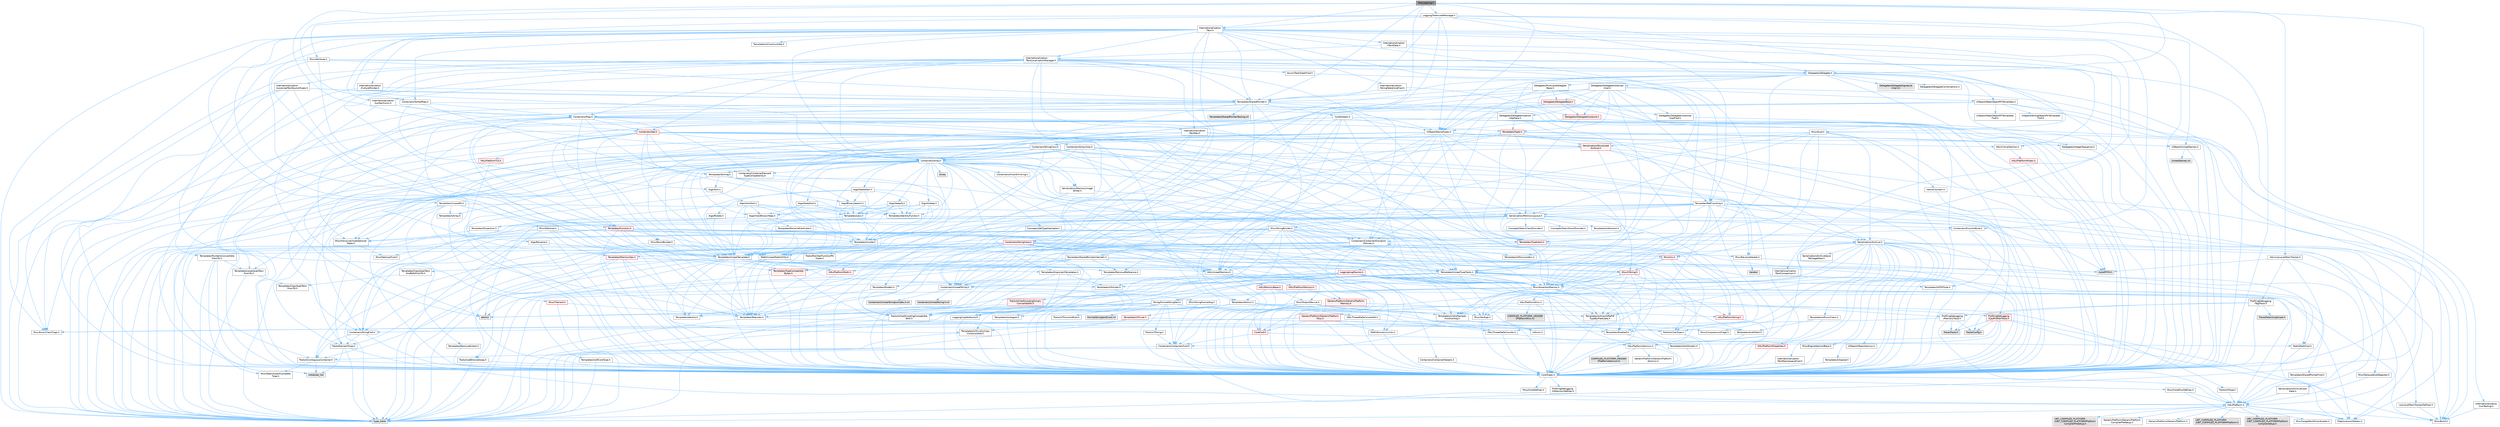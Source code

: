 digraph "MessageLog.h"
{
 // INTERACTIVE_SVG=YES
 // LATEX_PDF_SIZE
  bgcolor="transparent";
  edge [fontname=Helvetica,fontsize=10,labelfontname=Helvetica,labelfontsize=10];
  node [fontname=Helvetica,fontsize=10,shape=box,height=0.2,width=0.4];
  Node1 [id="Node000001",label="MessageLog.h",height=0.2,width=0.4,color="gray40", fillcolor="grey60", style="filled", fontcolor="black",tooltip=" "];
  Node1 -> Node2 [id="edge1_Node000001_Node000002",color="steelblue1",style="solid",tooltip=" "];
  Node2 [id="Node000002",label="Containers/Array.h",height=0.2,width=0.4,color="grey40", fillcolor="white", style="filled",URL="$df/dd0/Array_8h.html",tooltip=" "];
  Node2 -> Node3 [id="edge2_Node000002_Node000003",color="steelblue1",style="solid",tooltip=" "];
  Node3 [id="Node000003",label="CoreTypes.h",height=0.2,width=0.4,color="grey40", fillcolor="white", style="filled",URL="$dc/dec/CoreTypes_8h.html",tooltip=" "];
  Node3 -> Node4 [id="edge3_Node000003_Node000004",color="steelblue1",style="solid",tooltip=" "];
  Node4 [id="Node000004",label="HAL/Platform.h",height=0.2,width=0.4,color="grey40", fillcolor="white", style="filled",URL="$d9/dd0/Platform_8h.html",tooltip=" "];
  Node4 -> Node5 [id="edge4_Node000004_Node000005",color="steelblue1",style="solid",tooltip=" "];
  Node5 [id="Node000005",label="Misc/Build.h",height=0.2,width=0.4,color="grey40", fillcolor="white", style="filled",URL="$d3/dbb/Build_8h.html",tooltip=" "];
  Node4 -> Node6 [id="edge5_Node000004_Node000006",color="steelblue1",style="solid",tooltip=" "];
  Node6 [id="Node000006",label="Misc/LargeWorldCoordinates.h",height=0.2,width=0.4,color="grey40", fillcolor="white", style="filled",URL="$d2/dcb/LargeWorldCoordinates_8h.html",tooltip=" "];
  Node4 -> Node7 [id="edge6_Node000004_Node000007",color="steelblue1",style="solid",tooltip=" "];
  Node7 [id="Node000007",label="type_traits",height=0.2,width=0.4,color="grey60", fillcolor="#E0E0E0", style="filled",tooltip=" "];
  Node4 -> Node8 [id="edge7_Node000004_Node000008",color="steelblue1",style="solid",tooltip=" "];
  Node8 [id="Node000008",label="PreprocessorHelpers.h",height=0.2,width=0.4,color="grey40", fillcolor="white", style="filled",URL="$db/ddb/PreprocessorHelpers_8h.html",tooltip=" "];
  Node4 -> Node9 [id="edge8_Node000004_Node000009",color="steelblue1",style="solid",tooltip=" "];
  Node9 [id="Node000009",label="UBT_COMPILED_PLATFORM\l/UBT_COMPILED_PLATFORMPlatform\lCompilerPreSetup.h",height=0.2,width=0.4,color="grey60", fillcolor="#E0E0E0", style="filled",tooltip=" "];
  Node4 -> Node10 [id="edge9_Node000004_Node000010",color="steelblue1",style="solid",tooltip=" "];
  Node10 [id="Node000010",label="GenericPlatform/GenericPlatform\lCompilerPreSetup.h",height=0.2,width=0.4,color="grey40", fillcolor="white", style="filled",URL="$d9/dc8/GenericPlatformCompilerPreSetup_8h.html",tooltip=" "];
  Node4 -> Node11 [id="edge10_Node000004_Node000011",color="steelblue1",style="solid",tooltip=" "];
  Node11 [id="Node000011",label="GenericPlatform/GenericPlatform.h",height=0.2,width=0.4,color="grey40", fillcolor="white", style="filled",URL="$d6/d84/GenericPlatform_8h.html",tooltip=" "];
  Node4 -> Node12 [id="edge11_Node000004_Node000012",color="steelblue1",style="solid",tooltip=" "];
  Node12 [id="Node000012",label="UBT_COMPILED_PLATFORM\l/UBT_COMPILED_PLATFORMPlatform.h",height=0.2,width=0.4,color="grey60", fillcolor="#E0E0E0", style="filled",tooltip=" "];
  Node4 -> Node13 [id="edge12_Node000004_Node000013",color="steelblue1",style="solid",tooltip=" "];
  Node13 [id="Node000013",label="UBT_COMPILED_PLATFORM\l/UBT_COMPILED_PLATFORMPlatform\lCompilerSetup.h",height=0.2,width=0.4,color="grey60", fillcolor="#E0E0E0", style="filled",tooltip=" "];
  Node3 -> Node14 [id="edge13_Node000003_Node000014",color="steelblue1",style="solid",tooltip=" "];
  Node14 [id="Node000014",label="ProfilingDebugging\l/UMemoryDefines.h",height=0.2,width=0.4,color="grey40", fillcolor="white", style="filled",URL="$d2/da2/UMemoryDefines_8h.html",tooltip=" "];
  Node3 -> Node15 [id="edge14_Node000003_Node000015",color="steelblue1",style="solid",tooltip=" "];
  Node15 [id="Node000015",label="Misc/CoreMiscDefines.h",height=0.2,width=0.4,color="grey40", fillcolor="white", style="filled",URL="$da/d38/CoreMiscDefines_8h.html",tooltip=" "];
  Node15 -> Node4 [id="edge15_Node000015_Node000004",color="steelblue1",style="solid",tooltip=" "];
  Node15 -> Node8 [id="edge16_Node000015_Node000008",color="steelblue1",style="solid",tooltip=" "];
  Node3 -> Node16 [id="edge17_Node000003_Node000016",color="steelblue1",style="solid",tooltip=" "];
  Node16 [id="Node000016",label="Misc/CoreDefines.h",height=0.2,width=0.4,color="grey40", fillcolor="white", style="filled",URL="$d3/dd2/CoreDefines_8h.html",tooltip=" "];
  Node2 -> Node17 [id="edge18_Node000002_Node000017",color="steelblue1",style="solid",tooltip=" "];
  Node17 [id="Node000017",label="Misc/AssertionMacros.h",height=0.2,width=0.4,color="grey40", fillcolor="white", style="filled",URL="$d0/dfa/AssertionMacros_8h.html",tooltip=" "];
  Node17 -> Node3 [id="edge19_Node000017_Node000003",color="steelblue1",style="solid",tooltip=" "];
  Node17 -> Node4 [id="edge20_Node000017_Node000004",color="steelblue1",style="solid",tooltip=" "];
  Node17 -> Node18 [id="edge21_Node000017_Node000018",color="steelblue1",style="solid",tooltip=" "];
  Node18 [id="Node000018",label="HAL/PlatformMisc.h",height=0.2,width=0.4,color="grey40", fillcolor="white", style="filled",URL="$d0/df5/PlatformMisc_8h.html",tooltip=" "];
  Node18 -> Node3 [id="edge22_Node000018_Node000003",color="steelblue1",style="solid",tooltip=" "];
  Node18 -> Node19 [id="edge23_Node000018_Node000019",color="steelblue1",style="solid",tooltip=" "];
  Node19 [id="Node000019",label="GenericPlatform/GenericPlatform\lMisc.h",height=0.2,width=0.4,color="red", fillcolor="#FFF0F0", style="filled",URL="$db/d9a/GenericPlatformMisc_8h.html",tooltip=" "];
  Node19 -> Node20 [id="edge24_Node000019_Node000020",color="steelblue1",style="solid",tooltip=" "];
  Node20 [id="Node000020",label="Containers/StringFwd.h",height=0.2,width=0.4,color="grey40", fillcolor="white", style="filled",URL="$df/d37/StringFwd_8h.html",tooltip=" "];
  Node20 -> Node3 [id="edge25_Node000020_Node000003",color="steelblue1",style="solid",tooltip=" "];
  Node20 -> Node21 [id="edge26_Node000020_Node000021",color="steelblue1",style="solid",tooltip=" "];
  Node21 [id="Node000021",label="Traits/ElementType.h",height=0.2,width=0.4,color="grey40", fillcolor="white", style="filled",URL="$d5/d4f/ElementType_8h.html",tooltip=" "];
  Node21 -> Node4 [id="edge27_Node000021_Node000004",color="steelblue1",style="solid",tooltip=" "];
  Node21 -> Node22 [id="edge28_Node000021_Node000022",color="steelblue1",style="solid",tooltip=" "];
  Node22 [id="Node000022",label="initializer_list",height=0.2,width=0.4,color="grey60", fillcolor="#E0E0E0", style="filled",tooltip=" "];
  Node21 -> Node7 [id="edge29_Node000021_Node000007",color="steelblue1",style="solid",tooltip=" "];
  Node20 -> Node23 [id="edge30_Node000020_Node000023",color="steelblue1",style="solid",tooltip=" "];
  Node23 [id="Node000023",label="Traits/IsContiguousContainer.h",height=0.2,width=0.4,color="grey40", fillcolor="white", style="filled",URL="$d5/d3c/IsContiguousContainer_8h.html",tooltip=" "];
  Node23 -> Node3 [id="edge31_Node000023_Node000003",color="steelblue1",style="solid",tooltip=" "];
  Node23 -> Node24 [id="edge32_Node000023_Node000024",color="steelblue1",style="solid",tooltip=" "];
  Node24 [id="Node000024",label="Misc/StaticAssertComplete\lType.h",height=0.2,width=0.4,color="grey40", fillcolor="white", style="filled",URL="$d5/d4e/StaticAssertCompleteType_8h.html",tooltip=" "];
  Node23 -> Node22 [id="edge33_Node000023_Node000022",color="steelblue1",style="solid",tooltip=" "];
  Node19 -> Node25 [id="edge34_Node000019_Node000025",color="steelblue1",style="solid",tooltip=" "];
  Node25 [id="Node000025",label="CoreFwd.h",height=0.2,width=0.4,color="red", fillcolor="#FFF0F0", style="filled",URL="$d1/d1e/CoreFwd_8h.html",tooltip=" "];
  Node25 -> Node3 [id="edge35_Node000025_Node000003",color="steelblue1",style="solid",tooltip=" "];
  Node25 -> Node26 [id="edge36_Node000025_Node000026",color="steelblue1",style="solid",tooltip=" "];
  Node26 [id="Node000026",label="Containers/ContainersFwd.h",height=0.2,width=0.4,color="grey40", fillcolor="white", style="filled",URL="$d4/d0a/ContainersFwd_8h.html",tooltip=" "];
  Node26 -> Node4 [id="edge37_Node000026_Node000004",color="steelblue1",style="solid",tooltip=" "];
  Node26 -> Node3 [id="edge38_Node000026_Node000003",color="steelblue1",style="solid",tooltip=" "];
  Node26 -> Node23 [id="edge39_Node000026_Node000023",color="steelblue1",style="solid",tooltip=" "];
  Node25 -> Node27 [id="edge40_Node000025_Node000027",color="steelblue1",style="solid",tooltip=" "];
  Node27 [id="Node000027",label="Math/MathFwd.h",height=0.2,width=0.4,color="grey40", fillcolor="white", style="filled",URL="$d2/d10/MathFwd_8h.html",tooltip=" "];
  Node27 -> Node4 [id="edge41_Node000027_Node000004",color="steelblue1",style="solid",tooltip=" "];
  Node19 -> Node3 [id="edge42_Node000019_Node000003",color="steelblue1",style="solid",tooltip=" "];
  Node19 -> Node40 [id="edge43_Node000019_Node000040",color="steelblue1",style="solid",tooltip=" "];
  Node40 [id="Node000040",label="Math/NumericLimits.h",height=0.2,width=0.4,color="grey40", fillcolor="white", style="filled",URL="$df/d1b/NumericLimits_8h.html",tooltip=" "];
  Node40 -> Node3 [id="edge44_Node000040_Node000003",color="steelblue1",style="solid",tooltip=" "];
  Node19 -> Node41 [id="edge45_Node000019_Node000041",color="steelblue1",style="solid",tooltip=" "];
  Node41 [id="Node000041",label="Misc/CompressionFlags.h",height=0.2,width=0.4,color="grey40", fillcolor="white", style="filled",URL="$d9/d76/CompressionFlags_8h.html",tooltip=" "];
  Node19 -> Node42 [id="edge46_Node000019_Node000042",color="steelblue1",style="solid",tooltip=" "];
  Node42 [id="Node000042",label="Misc/EnumClassFlags.h",height=0.2,width=0.4,color="grey40", fillcolor="white", style="filled",URL="$d8/de7/EnumClassFlags_8h.html",tooltip=" "];
  Node18 -> Node45 [id="edge47_Node000018_Node000045",color="steelblue1",style="solid",tooltip=" "];
  Node45 [id="Node000045",label="COMPILED_PLATFORM_HEADER\l(PlatformMisc.h)",height=0.2,width=0.4,color="grey60", fillcolor="#E0E0E0", style="filled",tooltip=" "];
  Node18 -> Node46 [id="edge48_Node000018_Node000046",color="steelblue1",style="solid",tooltip=" "];
  Node46 [id="Node000046",label="ProfilingDebugging\l/CpuProfilerTrace.h",height=0.2,width=0.4,color="red", fillcolor="#FFF0F0", style="filled",URL="$da/dcb/CpuProfilerTrace_8h.html",tooltip=" "];
  Node46 -> Node3 [id="edge49_Node000046_Node000003",color="steelblue1",style="solid",tooltip=" "];
  Node46 -> Node26 [id="edge50_Node000046_Node000026",color="steelblue1",style="solid",tooltip=" "];
  Node46 -> Node47 [id="edge51_Node000046_Node000047",color="steelblue1",style="solid",tooltip=" "];
  Node47 [id="Node000047",label="HAL/PlatformAtomics.h",height=0.2,width=0.4,color="grey40", fillcolor="white", style="filled",URL="$d3/d36/PlatformAtomics_8h.html",tooltip=" "];
  Node47 -> Node3 [id="edge52_Node000047_Node000003",color="steelblue1",style="solid",tooltip=" "];
  Node47 -> Node48 [id="edge53_Node000047_Node000048",color="steelblue1",style="solid",tooltip=" "];
  Node48 [id="Node000048",label="GenericPlatform/GenericPlatform\lAtomics.h",height=0.2,width=0.4,color="grey40", fillcolor="white", style="filled",URL="$da/d72/GenericPlatformAtomics_8h.html",tooltip=" "];
  Node48 -> Node3 [id="edge54_Node000048_Node000003",color="steelblue1",style="solid",tooltip=" "];
  Node47 -> Node49 [id="edge55_Node000047_Node000049",color="steelblue1",style="solid",tooltip=" "];
  Node49 [id="Node000049",label="COMPILED_PLATFORM_HEADER\l(PlatformAtomics.h)",height=0.2,width=0.4,color="grey60", fillcolor="#E0E0E0", style="filled",tooltip=" "];
  Node46 -> Node8 [id="edge56_Node000046_Node000008",color="steelblue1",style="solid",tooltip=" "];
  Node46 -> Node5 [id="edge57_Node000046_Node000005",color="steelblue1",style="solid",tooltip=" "];
  Node46 -> Node50 [id="edge58_Node000046_Node000050",color="steelblue1",style="solid",tooltip=" "];
  Node50 [id="Node000050",label="Trace/Config.h",height=0.2,width=0.4,color="grey60", fillcolor="#E0E0E0", style="filled",tooltip=" "];
  Node46 -> Node53 [id="edge59_Node000046_Node000053",color="steelblue1",style="solid",tooltip=" "];
  Node53 [id="Node000053",label="Trace/Trace.h",height=0.2,width=0.4,color="grey60", fillcolor="#E0E0E0", style="filled",tooltip=" "];
  Node17 -> Node8 [id="edge60_Node000017_Node000008",color="steelblue1",style="solid",tooltip=" "];
  Node17 -> Node54 [id="edge61_Node000017_Node000054",color="steelblue1",style="solid",tooltip=" "];
  Node54 [id="Node000054",label="Templates/EnableIf.h",height=0.2,width=0.4,color="grey40", fillcolor="white", style="filled",URL="$d7/d60/EnableIf_8h.html",tooltip=" "];
  Node54 -> Node3 [id="edge62_Node000054_Node000003",color="steelblue1",style="solid",tooltip=" "];
  Node17 -> Node55 [id="edge63_Node000017_Node000055",color="steelblue1",style="solid",tooltip=" "];
  Node55 [id="Node000055",label="Templates/IsArrayOrRefOf\lTypeByPredicate.h",height=0.2,width=0.4,color="grey40", fillcolor="white", style="filled",URL="$d6/da1/IsArrayOrRefOfTypeByPredicate_8h.html",tooltip=" "];
  Node55 -> Node3 [id="edge64_Node000055_Node000003",color="steelblue1",style="solid",tooltip=" "];
  Node17 -> Node56 [id="edge65_Node000017_Node000056",color="steelblue1",style="solid",tooltip=" "];
  Node56 [id="Node000056",label="Templates/IsValidVariadic\lFunctionArg.h",height=0.2,width=0.4,color="grey40", fillcolor="white", style="filled",URL="$d0/dc8/IsValidVariadicFunctionArg_8h.html",tooltip=" "];
  Node56 -> Node3 [id="edge66_Node000056_Node000003",color="steelblue1",style="solid",tooltip=" "];
  Node56 -> Node57 [id="edge67_Node000056_Node000057",color="steelblue1",style="solid",tooltip=" "];
  Node57 [id="Node000057",label="IsEnum.h",height=0.2,width=0.4,color="grey40", fillcolor="white", style="filled",URL="$d4/de5/IsEnum_8h.html",tooltip=" "];
  Node56 -> Node7 [id="edge68_Node000056_Node000007",color="steelblue1",style="solid",tooltip=" "];
  Node17 -> Node58 [id="edge69_Node000017_Node000058",color="steelblue1",style="solid",tooltip=" "];
  Node58 [id="Node000058",label="Traits/IsCharEncodingCompatible\lWith.h",height=0.2,width=0.4,color="grey40", fillcolor="white", style="filled",URL="$df/dd1/IsCharEncodingCompatibleWith_8h.html",tooltip=" "];
  Node58 -> Node7 [id="edge70_Node000058_Node000007",color="steelblue1",style="solid",tooltip=" "];
  Node58 -> Node59 [id="edge71_Node000058_Node000059",color="steelblue1",style="solid",tooltip=" "];
  Node59 [id="Node000059",label="Traits/IsCharType.h",height=0.2,width=0.4,color="grey40", fillcolor="white", style="filled",URL="$db/d51/IsCharType_8h.html",tooltip=" "];
  Node59 -> Node3 [id="edge72_Node000059_Node000003",color="steelblue1",style="solid",tooltip=" "];
  Node17 -> Node60 [id="edge73_Node000017_Node000060",color="steelblue1",style="solid",tooltip=" "];
  Node60 [id="Node000060",label="Misc/VarArgs.h",height=0.2,width=0.4,color="grey40", fillcolor="white", style="filled",URL="$d5/d6f/VarArgs_8h.html",tooltip=" "];
  Node60 -> Node3 [id="edge74_Node000060_Node000003",color="steelblue1",style="solid",tooltip=" "];
  Node17 -> Node61 [id="edge75_Node000017_Node000061",color="steelblue1",style="solid",tooltip=" "];
  Node61 [id="Node000061",label="String/FormatStringSan.h",height=0.2,width=0.4,color="grey40", fillcolor="white", style="filled",URL="$d3/d8b/FormatStringSan_8h.html",tooltip=" "];
  Node61 -> Node7 [id="edge76_Node000061_Node000007",color="steelblue1",style="solid",tooltip=" "];
  Node61 -> Node3 [id="edge77_Node000061_Node000003",color="steelblue1",style="solid",tooltip=" "];
  Node61 -> Node62 [id="edge78_Node000061_Node000062",color="steelblue1",style="solid",tooltip=" "];
  Node62 [id="Node000062",label="Templates/Requires.h",height=0.2,width=0.4,color="grey40", fillcolor="white", style="filled",URL="$dc/d96/Requires_8h.html",tooltip=" "];
  Node62 -> Node54 [id="edge79_Node000062_Node000054",color="steelblue1",style="solid",tooltip=" "];
  Node62 -> Node7 [id="edge80_Node000062_Node000007",color="steelblue1",style="solid",tooltip=" "];
  Node61 -> Node63 [id="edge81_Node000061_Node000063",color="steelblue1",style="solid",tooltip=" "];
  Node63 [id="Node000063",label="Templates/Identity.h",height=0.2,width=0.4,color="grey40", fillcolor="white", style="filled",URL="$d0/dd5/Identity_8h.html",tooltip=" "];
  Node61 -> Node56 [id="edge82_Node000061_Node000056",color="steelblue1",style="solid",tooltip=" "];
  Node61 -> Node59 [id="edge83_Node000061_Node000059",color="steelblue1",style="solid",tooltip=" "];
  Node61 -> Node64 [id="edge84_Node000061_Node000064",color="steelblue1",style="solid",tooltip=" "];
  Node64 [id="Node000064",label="Traits/IsTEnumAsByte.h",height=0.2,width=0.4,color="grey40", fillcolor="white", style="filled",URL="$d1/de6/IsTEnumAsByte_8h.html",tooltip=" "];
  Node61 -> Node65 [id="edge85_Node000061_Node000065",color="steelblue1",style="solid",tooltip=" "];
  Node65 [id="Node000065",label="Traits/IsTString.h",height=0.2,width=0.4,color="grey40", fillcolor="white", style="filled",URL="$d0/df8/IsTString_8h.html",tooltip=" "];
  Node65 -> Node26 [id="edge86_Node000065_Node000026",color="steelblue1",style="solid",tooltip=" "];
  Node61 -> Node26 [id="edge87_Node000061_Node000026",color="steelblue1",style="solid",tooltip=" "];
  Node61 -> Node66 [id="edge88_Node000061_Node000066",color="steelblue1",style="solid",tooltip=" "];
  Node66 [id="Node000066",label="FormatStringSanErrors.inl",height=0.2,width=0.4,color="grey60", fillcolor="#E0E0E0", style="filled",tooltip=" "];
  Node17 -> Node67 [id="edge89_Node000017_Node000067",color="steelblue1",style="solid",tooltip=" "];
  Node67 [id="Node000067",label="atomic",height=0.2,width=0.4,color="grey60", fillcolor="#E0E0E0", style="filled",tooltip=" "];
  Node2 -> Node68 [id="edge90_Node000002_Node000068",color="steelblue1",style="solid",tooltip=" "];
  Node68 [id="Node000068",label="Misc/IntrusiveUnsetOptional\lState.h",height=0.2,width=0.4,color="grey40", fillcolor="white", style="filled",URL="$d2/d0a/IntrusiveUnsetOptionalState_8h.html",tooltip=" "];
  Node68 -> Node69 [id="edge91_Node000068_Node000069",color="steelblue1",style="solid",tooltip=" "];
  Node69 [id="Node000069",label="Misc/OptionalFwd.h",height=0.2,width=0.4,color="grey40", fillcolor="white", style="filled",URL="$dc/d50/OptionalFwd_8h.html",tooltip=" "];
  Node2 -> Node70 [id="edge92_Node000002_Node000070",color="steelblue1",style="solid",tooltip=" "];
  Node70 [id="Node000070",label="Misc/ReverseIterate.h",height=0.2,width=0.4,color="grey40", fillcolor="white", style="filled",URL="$db/de3/ReverseIterate_8h.html",tooltip=" "];
  Node70 -> Node4 [id="edge93_Node000070_Node000004",color="steelblue1",style="solid",tooltip=" "];
  Node70 -> Node71 [id="edge94_Node000070_Node000071",color="steelblue1",style="solid",tooltip=" "];
  Node71 [id="Node000071",label="iterator",height=0.2,width=0.4,color="grey60", fillcolor="#E0E0E0", style="filled",tooltip=" "];
  Node2 -> Node72 [id="edge95_Node000002_Node000072",color="steelblue1",style="solid",tooltip=" "];
  Node72 [id="Node000072",label="HAL/UnrealMemory.h",height=0.2,width=0.4,color="grey40", fillcolor="white", style="filled",URL="$d9/d96/UnrealMemory_8h.html",tooltip=" "];
  Node72 -> Node3 [id="edge96_Node000072_Node000003",color="steelblue1",style="solid",tooltip=" "];
  Node72 -> Node73 [id="edge97_Node000072_Node000073",color="steelblue1",style="solid",tooltip=" "];
  Node73 [id="Node000073",label="GenericPlatform/GenericPlatform\lMemory.h",height=0.2,width=0.4,color="red", fillcolor="#FFF0F0", style="filled",URL="$dd/d22/GenericPlatformMemory_8h.html",tooltip=" "];
  Node73 -> Node25 [id="edge98_Node000073_Node000025",color="steelblue1",style="solid",tooltip=" "];
  Node73 -> Node3 [id="edge99_Node000073_Node000003",color="steelblue1",style="solid",tooltip=" "];
  Node73 -> Node74 [id="edge100_Node000073_Node000074",color="steelblue1",style="solid",tooltip=" "];
  Node74 [id="Node000074",label="HAL/PlatformString.h",height=0.2,width=0.4,color="red", fillcolor="#FFF0F0", style="filled",URL="$db/db5/PlatformString_8h.html",tooltip=" "];
  Node74 -> Node3 [id="edge101_Node000074_Node000003",color="steelblue1",style="solid",tooltip=" "];
  Node72 -> Node76 [id="edge102_Node000072_Node000076",color="steelblue1",style="solid",tooltip=" "];
  Node76 [id="Node000076",label="HAL/MemoryBase.h",height=0.2,width=0.4,color="red", fillcolor="#FFF0F0", style="filled",URL="$d6/d9f/MemoryBase_8h.html",tooltip=" "];
  Node76 -> Node3 [id="edge103_Node000076_Node000003",color="steelblue1",style="solid",tooltip=" "];
  Node76 -> Node47 [id="edge104_Node000076_Node000047",color="steelblue1",style="solid",tooltip=" "];
  Node76 -> Node78 [id="edge105_Node000076_Node000078",color="steelblue1",style="solid",tooltip=" "];
  Node78 [id="Node000078",label="Misc/OutputDevice.h",height=0.2,width=0.4,color="grey40", fillcolor="white", style="filled",URL="$d7/d32/OutputDevice_8h.html",tooltip=" "];
  Node78 -> Node25 [id="edge106_Node000078_Node000025",color="steelblue1",style="solid",tooltip=" "];
  Node78 -> Node3 [id="edge107_Node000078_Node000003",color="steelblue1",style="solid",tooltip=" "];
  Node78 -> Node79 [id="edge108_Node000078_Node000079",color="steelblue1",style="solid",tooltip=" "];
  Node79 [id="Node000079",label="Logging/LogVerbosity.h",height=0.2,width=0.4,color="grey40", fillcolor="white", style="filled",URL="$d2/d8f/LogVerbosity_8h.html",tooltip=" "];
  Node79 -> Node3 [id="edge109_Node000079_Node000003",color="steelblue1",style="solid",tooltip=" "];
  Node78 -> Node60 [id="edge110_Node000078_Node000060",color="steelblue1",style="solid",tooltip=" "];
  Node78 -> Node55 [id="edge111_Node000078_Node000055",color="steelblue1",style="solid",tooltip=" "];
  Node78 -> Node56 [id="edge112_Node000078_Node000056",color="steelblue1",style="solid",tooltip=" "];
  Node78 -> Node58 [id="edge113_Node000078_Node000058",color="steelblue1",style="solid",tooltip=" "];
  Node76 -> Node80 [id="edge114_Node000076_Node000080",color="steelblue1",style="solid",tooltip=" "];
  Node80 [id="Node000080",label="Templates/Atomic.h",height=0.2,width=0.4,color="grey40", fillcolor="white", style="filled",URL="$d3/d91/Atomic_8h.html",tooltip=" "];
  Node80 -> Node81 [id="edge115_Node000080_Node000081",color="steelblue1",style="solid",tooltip=" "];
  Node81 [id="Node000081",label="HAL/ThreadSafeCounter.h",height=0.2,width=0.4,color="grey40", fillcolor="white", style="filled",URL="$dc/dc9/ThreadSafeCounter_8h.html",tooltip=" "];
  Node81 -> Node3 [id="edge116_Node000081_Node000003",color="steelblue1",style="solid",tooltip=" "];
  Node81 -> Node47 [id="edge117_Node000081_Node000047",color="steelblue1",style="solid",tooltip=" "];
  Node80 -> Node82 [id="edge118_Node000080_Node000082",color="steelblue1",style="solid",tooltip=" "];
  Node82 [id="Node000082",label="HAL/ThreadSafeCounter64.h",height=0.2,width=0.4,color="grey40", fillcolor="white", style="filled",URL="$d0/d12/ThreadSafeCounter64_8h.html",tooltip=" "];
  Node82 -> Node3 [id="edge119_Node000082_Node000003",color="steelblue1",style="solid",tooltip=" "];
  Node82 -> Node81 [id="edge120_Node000082_Node000081",color="steelblue1",style="solid",tooltip=" "];
  Node80 -> Node83 [id="edge121_Node000080_Node000083",color="steelblue1",style="solid",tooltip=" "];
  Node83 [id="Node000083",label="Templates/IsIntegral.h",height=0.2,width=0.4,color="grey40", fillcolor="white", style="filled",URL="$da/d64/IsIntegral_8h.html",tooltip=" "];
  Node83 -> Node3 [id="edge122_Node000083_Node000003",color="steelblue1",style="solid",tooltip=" "];
  Node80 -> Node84 [id="edge123_Node000080_Node000084",color="steelblue1",style="solid",tooltip=" "];
  Node84 [id="Node000084",label="Templates/IsTrivial.h",height=0.2,width=0.4,color="red", fillcolor="#FFF0F0", style="filled",URL="$da/d4c/IsTrivial_8h.html",tooltip=" "];
  Node84 -> Node85 [id="edge124_Node000084_Node000085",color="steelblue1",style="solid",tooltip=" "];
  Node85 [id="Node000085",label="Templates/AndOrNot.h",height=0.2,width=0.4,color="grey40", fillcolor="white", style="filled",URL="$db/d0a/AndOrNot_8h.html",tooltip=" "];
  Node85 -> Node3 [id="edge125_Node000085_Node000003",color="steelblue1",style="solid",tooltip=" "];
  Node84 -> Node86 [id="edge126_Node000084_Node000086",color="steelblue1",style="solid",tooltip=" "];
  Node86 [id="Node000086",label="Templates/IsTriviallyCopy\lConstructible.h",height=0.2,width=0.4,color="grey40", fillcolor="white", style="filled",URL="$d3/d78/IsTriviallyCopyConstructible_8h.html",tooltip=" "];
  Node86 -> Node3 [id="edge127_Node000086_Node000003",color="steelblue1",style="solid",tooltip=" "];
  Node86 -> Node7 [id="edge128_Node000086_Node000007",color="steelblue1",style="solid",tooltip=" "];
  Node84 -> Node7 [id="edge129_Node000084_Node000007",color="steelblue1",style="solid",tooltip=" "];
  Node80 -> Node88 [id="edge130_Node000080_Node000088",color="steelblue1",style="solid",tooltip=" "];
  Node88 [id="Node000088",label="Traits/IntType.h",height=0.2,width=0.4,color="grey40", fillcolor="white", style="filled",URL="$d7/deb/IntType_8h.html",tooltip=" "];
  Node88 -> Node4 [id="edge131_Node000088_Node000004",color="steelblue1",style="solid",tooltip=" "];
  Node80 -> Node67 [id="edge132_Node000080_Node000067",color="steelblue1",style="solid",tooltip=" "];
  Node72 -> Node89 [id="edge133_Node000072_Node000089",color="steelblue1",style="solid",tooltip=" "];
  Node89 [id="Node000089",label="HAL/PlatformMemory.h",height=0.2,width=0.4,color="red", fillcolor="#FFF0F0", style="filled",URL="$de/d68/PlatformMemory_8h.html",tooltip=" "];
  Node89 -> Node3 [id="edge134_Node000089_Node000003",color="steelblue1",style="solid",tooltip=" "];
  Node89 -> Node73 [id="edge135_Node000089_Node000073",color="steelblue1",style="solid",tooltip=" "];
  Node72 -> Node91 [id="edge136_Node000072_Node000091",color="steelblue1",style="solid",tooltip=" "];
  Node91 [id="Node000091",label="ProfilingDebugging\l/MemoryTrace.h",height=0.2,width=0.4,color="grey40", fillcolor="white", style="filled",URL="$da/dd7/MemoryTrace_8h.html",tooltip=" "];
  Node91 -> Node4 [id="edge137_Node000091_Node000004",color="steelblue1",style="solid",tooltip=" "];
  Node91 -> Node42 [id="edge138_Node000091_Node000042",color="steelblue1",style="solid",tooltip=" "];
  Node91 -> Node50 [id="edge139_Node000091_Node000050",color="steelblue1",style="solid",tooltip=" "];
  Node91 -> Node53 [id="edge140_Node000091_Node000053",color="steelblue1",style="solid",tooltip=" "];
  Node72 -> Node92 [id="edge141_Node000072_Node000092",color="steelblue1",style="solid",tooltip=" "];
  Node92 [id="Node000092",label="Templates/IsPointer.h",height=0.2,width=0.4,color="grey40", fillcolor="white", style="filled",URL="$d7/d05/IsPointer_8h.html",tooltip=" "];
  Node92 -> Node3 [id="edge142_Node000092_Node000003",color="steelblue1",style="solid",tooltip=" "];
  Node2 -> Node93 [id="edge143_Node000002_Node000093",color="steelblue1",style="solid",tooltip=" "];
  Node93 [id="Node000093",label="Templates/UnrealTypeTraits.h",height=0.2,width=0.4,color="grey40", fillcolor="white", style="filled",URL="$d2/d2d/UnrealTypeTraits_8h.html",tooltip=" "];
  Node93 -> Node3 [id="edge144_Node000093_Node000003",color="steelblue1",style="solid",tooltip=" "];
  Node93 -> Node92 [id="edge145_Node000093_Node000092",color="steelblue1",style="solid",tooltip=" "];
  Node93 -> Node17 [id="edge146_Node000093_Node000017",color="steelblue1",style="solid",tooltip=" "];
  Node93 -> Node85 [id="edge147_Node000093_Node000085",color="steelblue1",style="solid",tooltip=" "];
  Node93 -> Node54 [id="edge148_Node000093_Node000054",color="steelblue1",style="solid",tooltip=" "];
  Node93 -> Node94 [id="edge149_Node000093_Node000094",color="steelblue1",style="solid",tooltip=" "];
  Node94 [id="Node000094",label="Templates/IsArithmetic.h",height=0.2,width=0.4,color="grey40", fillcolor="white", style="filled",URL="$d2/d5d/IsArithmetic_8h.html",tooltip=" "];
  Node94 -> Node3 [id="edge150_Node000094_Node000003",color="steelblue1",style="solid",tooltip=" "];
  Node93 -> Node57 [id="edge151_Node000093_Node000057",color="steelblue1",style="solid",tooltip=" "];
  Node93 -> Node95 [id="edge152_Node000093_Node000095",color="steelblue1",style="solid",tooltip=" "];
  Node95 [id="Node000095",label="Templates/Models.h",height=0.2,width=0.4,color="grey40", fillcolor="white", style="filled",URL="$d3/d0c/Models_8h.html",tooltip=" "];
  Node95 -> Node63 [id="edge153_Node000095_Node000063",color="steelblue1",style="solid",tooltip=" "];
  Node93 -> Node96 [id="edge154_Node000093_Node000096",color="steelblue1",style="solid",tooltip=" "];
  Node96 [id="Node000096",label="Templates/IsPODType.h",height=0.2,width=0.4,color="grey40", fillcolor="white", style="filled",URL="$d7/db1/IsPODType_8h.html",tooltip=" "];
  Node96 -> Node3 [id="edge155_Node000096_Node000003",color="steelblue1",style="solid",tooltip=" "];
  Node93 -> Node97 [id="edge156_Node000093_Node000097",color="steelblue1",style="solid",tooltip=" "];
  Node97 [id="Node000097",label="Templates/IsUECoreType.h",height=0.2,width=0.4,color="grey40", fillcolor="white", style="filled",URL="$d1/db8/IsUECoreType_8h.html",tooltip=" "];
  Node97 -> Node3 [id="edge157_Node000097_Node000003",color="steelblue1",style="solid",tooltip=" "];
  Node97 -> Node7 [id="edge158_Node000097_Node000007",color="steelblue1",style="solid",tooltip=" "];
  Node93 -> Node86 [id="edge159_Node000093_Node000086",color="steelblue1",style="solid",tooltip=" "];
  Node2 -> Node98 [id="edge160_Node000002_Node000098",color="steelblue1",style="solid",tooltip=" "];
  Node98 [id="Node000098",label="Templates/UnrealTemplate.h",height=0.2,width=0.4,color="grey40", fillcolor="white", style="filled",URL="$d4/d24/UnrealTemplate_8h.html",tooltip=" "];
  Node98 -> Node3 [id="edge161_Node000098_Node000003",color="steelblue1",style="solid",tooltip=" "];
  Node98 -> Node92 [id="edge162_Node000098_Node000092",color="steelblue1",style="solid",tooltip=" "];
  Node98 -> Node72 [id="edge163_Node000098_Node000072",color="steelblue1",style="solid",tooltip=" "];
  Node98 -> Node99 [id="edge164_Node000098_Node000099",color="steelblue1",style="solid",tooltip=" "];
  Node99 [id="Node000099",label="Templates/CopyQualifiers\lAndRefsFromTo.h",height=0.2,width=0.4,color="grey40", fillcolor="white", style="filled",URL="$d3/db3/CopyQualifiersAndRefsFromTo_8h.html",tooltip=" "];
  Node99 -> Node100 [id="edge165_Node000099_Node000100",color="steelblue1",style="solid",tooltip=" "];
  Node100 [id="Node000100",label="Templates/CopyQualifiers\lFromTo.h",height=0.2,width=0.4,color="grey40", fillcolor="white", style="filled",URL="$d5/db4/CopyQualifiersFromTo_8h.html",tooltip=" "];
  Node98 -> Node93 [id="edge166_Node000098_Node000093",color="steelblue1",style="solid",tooltip=" "];
  Node98 -> Node101 [id="edge167_Node000098_Node000101",color="steelblue1",style="solid",tooltip=" "];
  Node101 [id="Node000101",label="Templates/RemoveReference.h",height=0.2,width=0.4,color="grey40", fillcolor="white", style="filled",URL="$da/dbe/RemoveReference_8h.html",tooltip=" "];
  Node101 -> Node3 [id="edge168_Node000101_Node000003",color="steelblue1",style="solid",tooltip=" "];
  Node98 -> Node62 [id="edge169_Node000098_Node000062",color="steelblue1",style="solid",tooltip=" "];
  Node98 -> Node102 [id="edge170_Node000098_Node000102",color="steelblue1",style="solid",tooltip=" "];
  Node102 [id="Node000102",label="Templates/TypeCompatible\lBytes.h",height=0.2,width=0.4,color="red", fillcolor="#FFF0F0", style="filled",URL="$df/d0a/TypeCompatibleBytes_8h.html",tooltip=" "];
  Node102 -> Node3 [id="edge171_Node000102_Node000003",color="steelblue1",style="solid",tooltip=" "];
  Node102 -> Node7 [id="edge172_Node000102_Node000007",color="steelblue1",style="solid",tooltip=" "];
  Node98 -> Node63 [id="edge173_Node000098_Node000063",color="steelblue1",style="solid",tooltip=" "];
  Node98 -> Node23 [id="edge174_Node000098_Node000023",color="steelblue1",style="solid",tooltip=" "];
  Node98 -> Node103 [id="edge175_Node000098_Node000103",color="steelblue1",style="solid",tooltip=" "];
  Node103 [id="Node000103",label="Traits/UseBitwiseSwap.h",height=0.2,width=0.4,color="grey40", fillcolor="white", style="filled",URL="$db/df3/UseBitwiseSwap_8h.html",tooltip=" "];
  Node103 -> Node3 [id="edge176_Node000103_Node000003",color="steelblue1",style="solid",tooltip=" "];
  Node103 -> Node7 [id="edge177_Node000103_Node000007",color="steelblue1",style="solid",tooltip=" "];
  Node98 -> Node7 [id="edge178_Node000098_Node000007",color="steelblue1",style="solid",tooltip=" "];
  Node2 -> Node104 [id="edge179_Node000002_Node000104",color="steelblue1",style="solid",tooltip=" "];
  Node104 [id="Node000104",label="Containers/AllowShrinking.h",height=0.2,width=0.4,color="grey40", fillcolor="white", style="filled",URL="$d7/d1a/AllowShrinking_8h.html",tooltip=" "];
  Node104 -> Node3 [id="edge180_Node000104_Node000003",color="steelblue1",style="solid",tooltip=" "];
  Node2 -> Node105 [id="edge181_Node000002_Node000105",color="steelblue1",style="solid",tooltip=" "];
  Node105 [id="Node000105",label="Containers/ContainerAllocation\lPolicies.h",height=0.2,width=0.4,color="grey40", fillcolor="white", style="filled",URL="$d7/dff/ContainerAllocationPolicies_8h.html",tooltip=" "];
  Node105 -> Node3 [id="edge182_Node000105_Node000003",color="steelblue1",style="solid",tooltip=" "];
  Node105 -> Node106 [id="edge183_Node000105_Node000106",color="steelblue1",style="solid",tooltip=" "];
  Node106 [id="Node000106",label="Containers/ContainerHelpers.h",height=0.2,width=0.4,color="grey40", fillcolor="white", style="filled",URL="$d7/d33/ContainerHelpers_8h.html",tooltip=" "];
  Node106 -> Node3 [id="edge184_Node000106_Node000003",color="steelblue1",style="solid",tooltip=" "];
  Node105 -> Node105 [id="edge185_Node000105_Node000105",color="steelblue1",style="solid",tooltip=" "];
  Node105 -> Node107 [id="edge186_Node000105_Node000107",color="steelblue1",style="solid",tooltip=" "];
  Node107 [id="Node000107",label="HAL/PlatformMath.h",height=0.2,width=0.4,color="red", fillcolor="#FFF0F0", style="filled",URL="$dc/d53/PlatformMath_8h.html",tooltip=" "];
  Node107 -> Node3 [id="edge187_Node000107_Node000003",color="steelblue1",style="solid",tooltip=" "];
  Node105 -> Node72 [id="edge188_Node000105_Node000072",color="steelblue1",style="solid",tooltip=" "];
  Node105 -> Node40 [id="edge189_Node000105_Node000040",color="steelblue1",style="solid",tooltip=" "];
  Node105 -> Node17 [id="edge190_Node000105_Node000017",color="steelblue1",style="solid",tooltip=" "];
  Node105 -> Node115 [id="edge191_Node000105_Node000115",color="steelblue1",style="solid",tooltip=" "];
  Node115 [id="Node000115",label="Templates/IsPolymorphic.h",height=0.2,width=0.4,color="grey40", fillcolor="white", style="filled",URL="$dc/d20/IsPolymorphic_8h.html",tooltip=" "];
  Node105 -> Node116 [id="edge192_Node000105_Node000116",color="steelblue1",style="solid",tooltip=" "];
  Node116 [id="Node000116",label="Templates/MemoryOps.h",height=0.2,width=0.4,color="red", fillcolor="#FFF0F0", style="filled",URL="$db/dea/MemoryOps_8h.html",tooltip=" "];
  Node116 -> Node3 [id="edge193_Node000116_Node000003",color="steelblue1",style="solid",tooltip=" "];
  Node116 -> Node72 [id="edge194_Node000116_Node000072",color="steelblue1",style="solid",tooltip=" "];
  Node116 -> Node86 [id="edge195_Node000116_Node000086",color="steelblue1",style="solid",tooltip=" "];
  Node116 -> Node62 [id="edge196_Node000116_Node000062",color="steelblue1",style="solid",tooltip=" "];
  Node116 -> Node93 [id="edge197_Node000116_Node000093",color="steelblue1",style="solid",tooltip=" "];
  Node116 -> Node103 [id="edge198_Node000116_Node000103",color="steelblue1",style="solid",tooltip=" "];
  Node116 -> Node7 [id="edge199_Node000116_Node000007",color="steelblue1",style="solid",tooltip=" "];
  Node105 -> Node102 [id="edge200_Node000105_Node000102",color="steelblue1",style="solid",tooltip=" "];
  Node105 -> Node7 [id="edge201_Node000105_Node000007",color="steelblue1",style="solid",tooltip=" "];
  Node2 -> Node117 [id="edge202_Node000002_Node000117",color="steelblue1",style="solid",tooltip=" "];
  Node117 [id="Node000117",label="Containers/ContainerElement\lTypeCompatibility.h",height=0.2,width=0.4,color="grey40", fillcolor="white", style="filled",URL="$df/ddf/ContainerElementTypeCompatibility_8h.html",tooltip=" "];
  Node117 -> Node3 [id="edge203_Node000117_Node000003",color="steelblue1",style="solid",tooltip=" "];
  Node117 -> Node93 [id="edge204_Node000117_Node000093",color="steelblue1",style="solid",tooltip=" "];
  Node2 -> Node118 [id="edge205_Node000002_Node000118",color="steelblue1",style="solid",tooltip=" "];
  Node118 [id="Node000118",label="Serialization/Archive.h",height=0.2,width=0.4,color="grey40", fillcolor="white", style="filled",URL="$d7/d3b/Archive_8h.html",tooltip=" "];
  Node118 -> Node25 [id="edge206_Node000118_Node000025",color="steelblue1",style="solid",tooltip=" "];
  Node118 -> Node3 [id="edge207_Node000118_Node000003",color="steelblue1",style="solid",tooltip=" "];
  Node118 -> Node119 [id="edge208_Node000118_Node000119",color="steelblue1",style="solid",tooltip=" "];
  Node119 [id="Node000119",label="HAL/PlatformProperties.h",height=0.2,width=0.4,color="red", fillcolor="#FFF0F0", style="filled",URL="$d9/db0/PlatformProperties_8h.html",tooltip=" "];
  Node119 -> Node3 [id="edge209_Node000119_Node000003",color="steelblue1",style="solid",tooltip=" "];
  Node118 -> Node122 [id="edge210_Node000118_Node000122",color="steelblue1",style="solid",tooltip=" "];
  Node122 [id="Node000122",label="Internationalization\l/TextNamespaceFwd.h",height=0.2,width=0.4,color="grey40", fillcolor="white", style="filled",URL="$d8/d97/TextNamespaceFwd_8h.html",tooltip=" "];
  Node122 -> Node3 [id="edge211_Node000122_Node000003",color="steelblue1",style="solid",tooltip=" "];
  Node118 -> Node27 [id="edge212_Node000118_Node000027",color="steelblue1",style="solid",tooltip=" "];
  Node118 -> Node17 [id="edge213_Node000118_Node000017",color="steelblue1",style="solid",tooltip=" "];
  Node118 -> Node5 [id="edge214_Node000118_Node000005",color="steelblue1",style="solid",tooltip=" "];
  Node118 -> Node41 [id="edge215_Node000118_Node000041",color="steelblue1",style="solid",tooltip=" "];
  Node118 -> Node123 [id="edge216_Node000118_Node000123",color="steelblue1",style="solid",tooltip=" "];
  Node123 [id="Node000123",label="Misc/EngineVersionBase.h",height=0.2,width=0.4,color="grey40", fillcolor="white", style="filled",URL="$d5/d2b/EngineVersionBase_8h.html",tooltip=" "];
  Node123 -> Node3 [id="edge217_Node000123_Node000003",color="steelblue1",style="solid",tooltip=" "];
  Node118 -> Node60 [id="edge218_Node000118_Node000060",color="steelblue1",style="solid",tooltip=" "];
  Node118 -> Node124 [id="edge219_Node000118_Node000124",color="steelblue1",style="solid",tooltip=" "];
  Node124 [id="Node000124",label="Serialization/ArchiveCook\lData.h",height=0.2,width=0.4,color="grey40", fillcolor="white", style="filled",URL="$dc/db6/ArchiveCookData_8h.html",tooltip=" "];
  Node124 -> Node4 [id="edge220_Node000124_Node000004",color="steelblue1",style="solid",tooltip=" "];
  Node118 -> Node125 [id="edge221_Node000118_Node000125",color="steelblue1",style="solid",tooltip=" "];
  Node125 [id="Node000125",label="Serialization/ArchiveSave\lPackageData.h",height=0.2,width=0.4,color="grey40", fillcolor="white", style="filled",URL="$d1/d37/ArchiveSavePackageData_8h.html",tooltip=" "];
  Node118 -> Node54 [id="edge222_Node000118_Node000054",color="steelblue1",style="solid",tooltip=" "];
  Node118 -> Node55 [id="edge223_Node000118_Node000055",color="steelblue1",style="solid",tooltip=" "];
  Node118 -> Node126 [id="edge224_Node000118_Node000126",color="steelblue1",style="solid",tooltip=" "];
  Node126 [id="Node000126",label="Templates/IsEnumClass.h",height=0.2,width=0.4,color="grey40", fillcolor="white", style="filled",URL="$d7/d15/IsEnumClass_8h.html",tooltip=" "];
  Node126 -> Node3 [id="edge225_Node000126_Node000003",color="steelblue1",style="solid",tooltip=" "];
  Node126 -> Node85 [id="edge226_Node000126_Node000085",color="steelblue1",style="solid",tooltip=" "];
  Node118 -> Node112 [id="edge227_Node000118_Node000112",color="steelblue1",style="solid",tooltip=" "];
  Node112 [id="Node000112",label="Templates/IsSigned.h",height=0.2,width=0.4,color="grey40", fillcolor="white", style="filled",URL="$d8/dd8/IsSigned_8h.html",tooltip=" "];
  Node112 -> Node3 [id="edge228_Node000112_Node000003",color="steelblue1",style="solid",tooltip=" "];
  Node118 -> Node56 [id="edge229_Node000118_Node000056",color="steelblue1",style="solid",tooltip=" "];
  Node118 -> Node98 [id="edge230_Node000118_Node000098",color="steelblue1",style="solid",tooltip=" "];
  Node118 -> Node58 [id="edge231_Node000118_Node000058",color="steelblue1",style="solid",tooltip=" "];
  Node118 -> Node127 [id="edge232_Node000118_Node000127",color="steelblue1",style="solid",tooltip=" "];
  Node127 [id="Node000127",label="UObject/ObjectVersion.h",height=0.2,width=0.4,color="grey40", fillcolor="white", style="filled",URL="$da/d63/ObjectVersion_8h.html",tooltip=" "];
  Node127 -> Node3 [id="edge233_Node000127_Node000003",color="steelblue1",style="solid",tooltip=" "];
  Node2 -> Node128 [id="edge234_Node000002_Node000128",color="steelblue1",style="solid",tooltip=" "];
  Node128 [id="Node000128",label="Serialization/MemoryImage\lWriter.h",height=0.2,width=0.4,color="grey40", fillcolor="white", style="filled",URL="$d0/d08/MemoryImageWriter_8h.html",tooltip=" "];
  Node128 -> Node3 [id="edge235_Node000128_Node000003",color="steelblue1",style="solid",tooltip=" "];
  Node128 -> Node129 [id="edge236_Node000128_Node000129",color="steelblue1",style="solid",tooltip=" "];
  Node129 [id="Node000129",label="Serialization/MemoryLayout.h",height=0.2,width=0.4,color="grey40", fillcolor="white", style="filled",URL="$d7/d66/MemoryLayout_8h.html",tooltip=" "];
  Node129 -> Node130 [id="edge237_Node000129_Node000130",color="steelblue1",style="solid",tooltip=" "];
  Node130 [id="Node000130",label="Concepts/StaticClassProvider.h",height=0.2,width=0.4,color="grey40", fillcolor="white", style="filled",URL="$dd/d83/StaticClassProvider_8h.html",tooltip=" "];
  Node129 -> Node131 [id="edge238_Node000129_Node000131",color="steelblue1",style="solid",tooltip=" "];
  Node131 [id="Node000131",label="Concepts/StaticStructProvider.h",height=0.2,width=0.4,color="grey40", fillcolor="white", style="filled",URL="$d5/d77/StaticStructProvider_8h.html",tooltip=" "];
  Node129 -> Node132 [id="edge239_Node000129_Node000132",color="steelblue1",style="solid",tooltip=" "];
  Node132 [id="Node000132",label="Containers/EnumAsByte.h",height=0.2,width=0.4,color="grey40", fillcolor="white", style="filled",URL="$d6/d9a/EnumAsByte_8h.html",tooltip=" "];
  Node132 -> Node3 [id="edge240_Node000132_Node000003",color="steelblue1",style="solid",tooltip=" "];
  Node132 -> Node96 [id="edge241_Node000132_Node000096",color="steelblue1",style="solid",tooltip=" "];
  Node132 -> Node133 [id="edge242_Node000132_Node000133",color="steelblue1",style="solid",tooltip=" "];
  Node133 [id="Node000133",label="Templates/TypeHash.h",height=0.2,width=0.4,color="red", fillcolor="#FFF0F0", style="filled",URL="$d1/d62/TypeHash_8h.html",tooltip=" "];
  Node133 -> Node3 [id="edge243_Node000133_Node000003",color="steelblue1",style="solid",tooltip=" "];
  Node133 -> Node62 [id="edge244_Node000133_Node000062",color="steelblue1",style="solid",tooltip=" "];
  Node133 -> Node134 [id="edge245_Node000133_Node000134",color="steelblue1",style="solid",tooltip=" "];
  Node134 [id="Node000134",label="Misc/Crc.h",height=0.2,width=0.4,color="red", fillcolor="#FFF0F0", style="filled",URL="$d4/dd2/Crc_8h.html",tooltip=" "];
  Node134 -> Node3 [id="edge246_Node000134_Node000003",color="steelblue1",style="solid",tooltip=" "];
  Node134 -> Node74 [id="edge247_Node000134_Node000074",color="steelblue1",style="solid",tooltip=" "];
  Node134 -> Node17 [id="edge248_Node000134_Node000017",color="steelblue1",style="solid",tooltip=" "];
  Node134 -> Node135 [id="edge249_Node000134_Node000135",color="steelblue1",style="solid",tooltip=" "];
  Node135 [id="Node000135",label="Misc/CString.h",height=0.2,width=0.4,color="red", fillcolor="#FFF0F0", style="filled",URL="$d2/d49/CString_8h.html",tooltip=" "];
  Node135 -> Node3 [id="edge250_Node000135_Node000003",color="steelblue1",style="solid",tooltip=" "];
  Node135 -> Node74 [id="edge251_Node000135_Node000074",color="steelblue1",style="solid",tooltip=" "];
  Node135 -> Node17 [id="edge252_Node000135_Node000017",color="steelblue1",style="solid",tooltip=" "];
  Node135 -> Node60 [id="edge253_Node000135_Node000060",color="steelblue1",style="solid",tooltip=" "];
  Node135 -> Node55 [id="edge254_Node000135_Node000055",color="steelblue1",style="solid",tooltip=" "];
  Node135 -> Node56 [id="edge255_Node000135_Node000056",color="steelblue1",style="solid",tooltip=" "];
  Node135 -> Node58 [id="edge256_Node000135_Node000058",color="steelblue1",style="solid",tooltip=" "];
  Node134 -> Node93 [id="edge257_Node000134_Node000093",color="steelblue1",style="solid",tooltip=" "];
  Node134 -> Node59 [id="edge258_Node000134_Node000059",color="steelblue1",style="solid",tooltip=" "];
  Node133 -> Node7 [id="edge259_Node000133_Node000007",color="steelblue1",style="solid",tooltip=" "];
  Node129 -> Node20 [id="edge260_Node000129_Node000020",color="steelblue1",style="solid",tooltip=" "];
  Node129 -> Node72 [id="edge261_Node000129_Node000072",color="steelblue1",style="solid",tooltip=" "];
  Node129 -> Node140 [id="edge262_Node000129_Node000140",color="steelblue1",style="solid",tooltip=" "];
  Node140 [id="Node000140",label="Misc/DelayedAutoRegister.h",height=0.2,width=0.4,color="grey40", fillcolor="white", style="filled",URL="$d1/dda/DelayedAutoRegister_8h.html",tooltip=" "];
  Node140 -> Node4 [id="edge263_Node000140_Node000004",color="steelblue1",style="solid",tooltip=" "];
  Node129 -> Node54 [id="edge264_Node000129_Node000054",color="steelblue1",style="solid",tooltip=" "];
  Node129 -> Node141 [id="edge265_Node000129_Node000141",color="steelblue1",style="solid",tooltip=" "];
  Node141 [id="Node000141",label="Templates/IsAbstract.h",height=0.2,width=0.4,color="grey40", fillcolor="white", style="filled",URL="$d8/db7/IsAbstract_8h.html",tooltip=" "];
  Node129 -> Node115 [id="edge266_Node000129_Node000115",color="steelblue1",style="solid",tooltip=" "];
  Node129 -> Node95 [id="edge267_Node000129_Node000095",color="steelblue1",style="solid",tooltip=" "];
  Node129 -> Node98 [id="edge268_Node000129_Node000098",color="steelblue1",style="solid",tooltip=" "];
  Node2 -> Node142 [id="edge269_Node000002_Node000142",color="steelblue1",style="solid",tooltip=" "];
  Node142 [id="Node000142",label="Algo/Heapify.h",height=0.2,width=0.4,color="grey40", fillcolor="white", style="filled",URL="$d0/d2a/Heapify_8h.html",tooltip=" "];
  Node142 -> Node143 [id="edge270_Node000142_Node000143",color="steelblue1",style="solid",tooltip=" "];
  Node143 [id="Node000143",label="Algo/Impl/BinaryHeap.h",height=0.2,width=0.4,color="grey40", fillcolor="white", style="filled",URL="$d7/da3/Algo_2Impl_2BinaryHeap_8h.html",tooltip=" "];
  Node143 -> Node144 [id="edge271_Node000143_Node000144",color="steelblue1",style="solid",tooltip=" "];
  Node144 [id="Node000144",label="Templates/Invoke.h",height=0.2,width=0.4,color="grey40", fillcolor="white", style="filled",URL="$d7/deb/Invoke_8h.html",tooltip=" "];
  Node144 -> Node3 [id="edge272_Node000144_Node000003",color="steelblue1",style="solid",tooltip=" "];
  Node144 -> Node145 [id="edge273_Node000144_Node000145",color="steelblue1",style="solid",tooltip=" "];
  Node145 [id="Node000145",label="Traits/MemberFunctionPtr\lOuter.h",height=0.2,width=0.4,color="grey40", fillcolor="white", style="filled",URL="$db/da7/MemberFunctionPtrOuter_8h.html",tooltip=" "];
  Node144 -> Node98 [id="edge274_Node000144_Node000098",color="steelblue1",style="solid",tooltip=" "];
  Node144 -> Node7 [id="edge275_Node000144_Node000007",color="steelblue1",style="solid",tooltip=" "];
  Node143 -> Node146 [id="edge276_Node000143_Node000146",color="steelblue1",style="solid",tooltip=" "];
  Node146 [id="Node000146",label="Templates/Projection.h",height=0.2,width=0.4,color="grey40", fillcolor="white", style="filled",URL="$d7/df0/Projection_8h.html",tooltip=" "];
  Node146 -> Node7 [id="edge277_Node000146_Node000007",color="steelblue1",style="solid",tooltip=" "];
  Node143 -> Node147 [id="edge278_Node000143_Node000147",color="steelblue1",style="solid",tooltip=" "];
  Node147 [id="Node000147",label="Templates/ReversePredicate.h",height=0.2,width=0.4,color="grey40", fillcolor="white", style="filled",URL="$d8/d28/ReversePredicate_8h.html",tooltip=" "];
  Node147 -> Node144 [id="edge279_Node000147_Node000144",color="steelblue1",style="solid",tooltip=" "];
  Node147 -> Node98 [id="edge280_Node000147_Node000098",color="steelblue1",style="solid",tooltip=" "];
  Node143 -> Node7 [id="edge281_Node000143_Node000007",color="steelblue1",style="solid",tooltip=" "];
  Node142 -> Node148 [id="edge282_Node000142_Node000148",color="steelblue1",style="solid",tooltip=" "];
  Node148 [id="Node000148",label="Templates/IdentityFunctor.h",height=0.2,width=0.4,color="grey40", fillcolor="white", style="filled",URL="$d7/d2e/IdentityFunctor_8h.html",tooltip=" "];
  Node148 -> Node4 [id="edge283_Node000148_Node000004",color="steelblue1",style="solid",tooltip=" "];
  Node142 -> Node144 [id="edge284_Node000142_Node000144",color="steelblue1",style="solid",tooltip=" "];
  Node142 -> Node149 [id="edge285_Node000142_Node000149",color="steelblue1",style="solid",tooltip=" "];
  Node149 [id="Node000149",label="Templates/Less.h",height=0.2,width=0.4,color="grey40", fillcolor="white", style="filled",URL="$de/dc8/Less_8h.html",tooltip=" "];
  Node149 -> Node3 [id="edge286_Node000149_Node000003",color="steelblue1",style="solid",tooltip=" "];
  Node149 -> Node98 [id="edge287_Node000149_Node000098",color="steelblue1",style="solid",tooltip=" "];
  Node142 -> Node98 [id="edge288_Node000142_Node000098",color="steelblue1",style="solid",tooltip=" "];
  Node2 -> Node150 [id="edge289_Node000002_Node000150",color="steelblue1",style="solid",tooltip=" "];
  Node150 [id="Node000150",label="Algo/HeapSort.h",height=0.2,width=0.4,color="grey40", fillcolor="white", style="filled",URL="$d3/d92/HeapSort_8h.html",tooltip=" "];
  Node150 -> Node143 [id="edge290_Node000150_Node000143",color="steelblue1",style="solid",tooltip=" "];
  Node150 -> Node148 [id="edge291_Node000150_Node000148",color="steelblue1",style="solid",tooltip=" "];
  Node150 -> Node149 [id="edge292_Node000150_Node000149",color="steelblue1",style="solid",tooltip=" "];
  Node150 -> Node98 [id="edge293_Node000150_Node000098",color="steelblue1",style="solid",tooltip=" "];
  Node2 -> Node151 [id="edge294_Node000002_Node000151",color="steelblue1",style="solid",tooltip=" "];
  Node151 [id="Node000151",label="Algo/IsHeap.h",height=0.2,width=0.4,color="grey40", fillcolor="white", style="filled",URL="$de/d32/IsHeap_8h.html",tooltip=" "];
  Node151 -> Node143 [id="edge295_Node000151_Node000143",color="steelblue1",style="solid",tooltip=" "];
  Node151 -> Node148 [id="edge296_Node000151_Node000148",color="steelblue1",style="solid",tooltip=" "];
  Node151 -> Node144 [id="edge297_Node000151_Node000144",color="steelblue1",style="solid",tooltip=" "];
  Node151 -> Node149 [id="edge298_Node000151_Node000149",color="steelblue1",style="solid",tooltip=" "];
  Node151 -> Node98 [id="edge299_Node000151_Node000098",color="steelblue1",style="solid",tooltip=" "];
  Node2 -> Node143 [id="edge300_Node000002_Node000143",color="steelblue1",style="solid",tooltip=" "];
  Node2 -> Node152 [id="edge301_Node000002_Node000152",color="steelblue1",style="solid",tooltip=" "];
  Node152 [id="Node000152",label="Algo/StableSort.h",height=0.2,width=0.4,color="grey40", fillcolor="white", style="filled",URL="$d7/d3c/StableSort_8h.html",tooltip=" "];
  Node152 -> Node153 [id="edge302_Node000152_Node000153",color="steelblue1",style="solid",tooltip=" "];
  Node153 [id="Node000153",label="Algo/BinarySearch.h",height=0.2,width=0.4,color="grey40", fillcolor="white", style="filled",URL="$db/db4/BinarySearch_8h.html",tooltip=" "];
  Node153 -> Node148 [id="edge303_Node000153_Node000148",color="steelblue1",style="solid",tooltip=" "];
  Node153 -> Node144 [id="edge304_Node000153_Node000144",color="steelblue1",style="solid",tooltip=" "];
  Node153 -> Node149 [id="edge305_Node000153_Node000149",color="steelblue1",style="solid",tooltip=" "];
  Node152 -> Node154 [id="edge306_Node000152_Node000154",color="steelblue1",style="solid",tooltip=" "];
  Node154 [id="Node000154",label="Algo/Rotate.h",height=0.2,width=0.4,color="grey40", fillcolor="white", style="filled",URL="$dd/da7/Rotate_8h.html",tooltip=" "];
  Node154 -> Node98 [id="edge307_Node000154_Node000098",color="steelblue1",style="solid",tooltip=" "];
  Node152 -> Node148 [id="edge308_Node000152_Node000148",color="steelblue1",style="solid",tooltip=" "];
  Node152 -> Node144 [id="edge309_Node000152_Node000144",color="steelblue1",style="solid",tooltip=" "];
  Node152 -> Node149 [id="edge310_Node000152_Node000149",color="steelblue1",style="solid",tooltip=" "];
  Node152 -> Node98 [id="edge311_Node000152_Node000098",color="steelblue1",style="solid",tooltip=" "];
  Node2 -> Node155 [id="edge312_Node000002_Node000155",color="steelblue1",style="solid",tooltip=" "];
  Node155 [id="Node000155",label="Concepts/GetTypeHashable.h",height=0.2,width=0.4,color="grey40", fillcolor="white", style="filled",URL="$d3/da2/GetTypeHashable_8h.html",tooltip=" "];
  Node155 -> Node3 [id="edge313_Node000155_Node000003",color="steelblue1",style="solid",tooltip=" "];
  Node155 -> Node133 [id="edge314_Node000155_Node000133",color="steelblue1",style="solid",tooltip=" "];
  Node2 -> Node148 [id="edge315_Node000002_Node000148",color="steelblue1",style="solid",tooltip=" "];
  Node2 -> Node144 [id="edge316_Node000002_Node000144",color="steelblue1",style="solid",tooltip=" "];
  Node2 -> Node149 [id="edge317_Node000002_Node000149",color="steelblue1",style="solid",tooltip=" "];
  Node2 -> Node156 [id="edge318_Node000002_Node000156",color="steelblue1",style="solid",tooltip=" "];
  Node156 [id="Node000156",label="Templates/LosesQualifiers\lFromTo.h",height=0.2,width=0.4,color="grey40", fillcolor="white", style="filled",URL="$d2/db3/LosesQualifiersFromTo_8h.html",tooltip=" "];
  Node156 -> Node100 [id="edge319_Node000156_Node000100",color="steelblue1",style="solid",tooltip=" "];
  Node156 -> Node7 [id="edge320_Node000156_Node000007",color="steelblue1",style="solid",tooltip=" "];
  Node2 -> Node62 [id="edge321_Node000002_Node000062",color="steelblue1",style="solid",tooltip=" "];
  Node2 -> Node157 [id="edge322_Node000002_Node000157",color="steelblue1",style="solid",tooltip=" "];
  Node157 [id="Node000157",label="Templates/Sorting.h",height=0.2,width=0.4,color="grey40", fillcolor="white", style="filled",URL="$d3/d9e/Sorting_8h.html",tooltip=" "];
  Node157 -> Node3 [id="edge323_Node000157_Node000003",color="steelblue1",style="solid",tooltip=" "];
  Node157 -> Node153 [id="edge324_Node000157_Node000153",color="steelblue1",style="solid",tooltip=" "];
  Node157 -> Node158 [id="edge325_Node000157_Node000158",color="steelblue1",style="solid",tooltip=" "];
  Node158 [id="Node000158",label="Algo/Sort.h",height=0.2,width=0.4,color="grey40", fillcolor="white", style="filled",URL="$d1/d87/Sort_8h.html",tooltip=" "];
  Node158 -> Node159 [id="edge326_Node000158_Node000159",color="steelblue1",style="solid",tooltip=" "];
  Node159 [id="Node000159",label="Algo/IntroSort.h",height=0.2,width=0.4,color="grey40", fillcolor="white", style="filled",URL="$d3/db3/IntroSort_8h.html",tooltip=" "];
  Node159 -> Node143 [id="edge327_Node000159_Node000143",color="steelblue1",style="solid",tooltip=" "];
  Node159 -> Node160 [id="edge328_Node000159_Node000160",color="steelblue1",style="solid",tooltip=" "];
  Node160 [id="Node000160",label="Math/UnrealMathUtility.h",height=0.2,width=0.4,color="grey40", fillcolor="white", style="filled",URL="$db/db8/UnrealMathUtility_8h.html",tooltip=" "];
  Node160 -> Node3 [id="edge329_Node000160_Node000003",color="steelblue1",style="solid",tooltip=" "];
  Node160 -> Node17 [id="edge330_Node000160_Node000017",color="steelblue1",style="solid",tooltip=" "];
  Node160 -> Node107 [id="edge331_Node000160_Node000107",color="steelblue1",style="solid",tooltip=" "];
  Node160 -> Node27 [id="edge332_Node000160_Node000027",color="steelblue1",style="solid",tooltip=" "];
  Node160 -> Node63 [id="edge333_Node000160_Node000063",color="steelblue1",style="solid",tooltip=" "];
  Node160 -> Node62 [id="edge334_Node000160_Node000062",color="steelblue1",style="solid",tooltip=" "];
  Node159 -> Node148 [id="edge335_Node000159_Node000148",color="steelblue1",style="solid",tooltip=" "];
  Node159 -> Node144 [id="edge336_Node000159_Node000144",color="steelblue1",style="solid",tooltip=" "];
  Node159 -> Node146 [id="edge337_Node000159_Node000146",color="steelblue1",style="solid",tooltip=" "];
  Node159 -> Node149 [id="edge338_Node000159_Node000149",color="steelblue1",style="solid",tooltip=" "];
  Node159 -> Node98 [id="edge339_Node000159_Node000098",color="steelblue1",style="solid",tooltip=" "];
  Node157 -> Node107 [id="edge340_Node000157_Node000107",color="steelblue1",style="solid",tooltip=" "];
  Node157 -> Node149 [id="edge341_Node000157_Node000149",color="steelblue1",style="solid",tooltip=" "];
  Node2 -> Node161 [id="edge342_Node000002_Node000161",color="steelblue1",style="solid",tooltip=" "];
  Node161 [id="Node000161",label="Templates/AlignmentTemplates.h",height=0.2,width=0.4,color="grey40", fillcolor="white", style="filled",URL="$dd/d32/AlignmentTemplates_8h.html",tooltip=" "];
  Node161 -> Node3 [id="edge343_Node000161_Node000003",color="steelblue1",style="solid",tooltip=" "];
  Node161 -> Node83 [id="edge344_Node000161_Node000083",color="steelblue1",style="solid",tooltip=" "];
  Node161 -> Node92 [id="edge345_Node000161_Node000092",color="steelblue1",style="solid",tooltip=" "];
  Node2 -> Node21 [id="edge346_Node000002_Node000021",color="steelblue1",style="solid",tooltip=" "];
  Node2 -> Node113 [id="edge347_Node000002_Node000113",color="steelblue1",style="solid",tooltip=" "];
  Node113 [id="Node000113",label="limits",height=0.2,width=0.4,color="grey60", fillcolor="#E0E0E0", style="filled",tooltip=" "];
  Node2 -> Node7 [id="edge348_Node000002_Node000007",color="steelblue1",style="solid",tooltip=" "];
  Node1 -> Node162 [id="edge349_Node000001_Node000162",color="steelblue1",style="solid",tooltip=" "];
  Node162 [id="Node000162",label="Containers/SortedMap.h",height=0.2,width=0.4,color="grey40", fillcolor="white", style="filled",URL="$d1/dcf/SortedMap_8h.html",tooltip=" "];
  Node162 -> Node163 [id="edge350_Node000162_Node000163",color="steelblue1",style="solid",tooltip=" "];
  Node163 [id="Node000163",label="Containers/Map.h",height=0.2,width=0.4,color="grey40", fillcolor="white", style="filled",URL="$df/d79/Map_8h.html",tooltip=" "];
  Node163 -> Node3 [id="edge351_Node000163_Node000003",color="steelblue1",style="solid",tooltip=" "];
  Node163 -> Node164 [id="edge352_Node000163_Node000164",color="steelblue1",style="solid",tooltip=" "];
  Node164 [id="Node000164",label="Algo/Reverse.h",height=0.2,width=0.4,color="grey40", fillcolor="white", style="filled",URL="$d5/d93/Reverse_8h.html",tooltip=" "];
  Node164 -> Node3 [id="edge353_Node000164_Node000003",color="steelblue1",style="solid",tooltip=" "];
  Node164 -> Node98 [id="edge354_Node000164_Node000098",color="steelblue1",style="solid",tooltip=" "];
  Node163 -> Node117 [id="edge355_Node000163_Node000117",color="steelblue1",style="solid",tooltip=" "];
  Node163 -> Node165 [id="edge356_Node000163_Node000165",color="steelblue1",style="solid",tooltip=" "];
  Node165 [id="Node000165",label="Containers/Set.h",height=0.2,width=0.4,color="red", fillcolor="#FFF0F0", style="filled",URL="$d4/d45/Set_8h.html",tooltip=" "];
  Node165 -> Node105 [id="edge357_Node000165_Node000105",color="steelblue1",style="solid",tooltip=" "];
  Node165 -> Node117 [id="edge358_Node000165_Node000117",color="steelblue1",style="solid",tooltip=" "];
  Node165 -> Node26 [id="edge359_Node000165_Node000026",color="steelblue1",style="solid",tooltip=" "];
  Node165 -> Node160 [id="edge360_Node000165_Node000160",color="steelblue1",style="solid",tooltip=" "];
  Node165 -> Node17 [id="edge361_Node000165_Node000017",color="steelblue1",style="solid",tooltip=" "];
  Node165 -> Node190 [id="edge362_Node000165_Node000190",color="steelblue1",style="solid",tooltip=" "];
  Node190 [id="Node000190",label="Misc/StructBuilder.h",height=0.2,width=0.4,color="grey40", fillcolor="white", style="filled",URL="$d9/db3/StructBuilder_8h.html",tooltip=" "];
  Node190 -> Node3 [id="edge363_Node000190_Node000003",color="steelblue1",style="solid",tooltip=" "];
  Node190 -> Node160 [id="edge364_Node000190_Node000160",color="steelblue1",style="solid",tooltip=" "];
  Node190 -> Node161 [id="edge365_Node000190_Node000161",color="steelblue1",style="solid",tooltip=" "];
  Node165 -> Node128 [id="edge366_Node000165_Node000128",color="steelblue1",style="solid",tooltip=" "];
  Node165 -> Node170 [id="edge367_Node000165_Node000170",color="steelblue1",style="solid",tooltip=" "];
  Node170 [id="Node000170",label="Serialization/Structured\lArchive.h",height=0.2,width=0.4,color="red", fillcolor="#FFF0F0", style="filled",URL="$d9/d1e/StructuredArchive_8h.html",tooltip=" "];
  Node170 -> Node2 [id="edge368_Node000170_Node000002",color="steelblue1",style="solid",tooltip=" "];
  Node170 -> Node105 [id="edge369_Node000170_Node000105",color="steelblue1",style="solid",tooltip=" "];
  Node170 -> Node3 [id="edge370_Node000170_Node000003",color="steelblue1",style="solid",tooltip=" "];
  Node170 -> Node5 [id="edge371_Node000170_Node000005",color="steelblue1",style="solid",tooltip=" "];
  Node170 -> Node118 [id="edge372_Node000170_Node000118",color="steelblue1",style="solid",tooltip=" "];
  Node165 -> Node191 [id="edge373_Node000165_Node000191",color="steelblue1",style="solid",tooltip=" "];
  Node191 [id="Node000191",label="Templates/Function.h",height=0.2,width=0.4,color="red", fillcolor="#FFF0F0", style="filled",URL="$df/df5/Function_8h.html",tooltip=" "];
  Node191 -> Node3 [id="edge374_Node000191_Node000003",color="steelblue1",style="solid",tooltip=" "];
  Node191 -> Node17 [id="edge375_Node000191_Node000017",color="steelblue1",style="solid",tooltip=" "];
  Node191 -> Node68 [id="edge376_Node000191_Node000068",color="steelblue1",style="solid",tooltip=" "];
  Node191 -> Node72 [id="edge377_Node000191_Node000072",color="steelblue1",style="solid",tooltip=" "];
  Node191 -> Node93 [id="edge378_Node000191_Node000093",color="steelblue1",style="solid",tooltip=" "];
  Node191 -> Node144 [id="edge379_Node000191_Node000144",color="steelblue1",style="solid",tooltip=" "];
  Node191 -> Node98 [id="edge380_Node000191_Node000098",color="steelblue1",style="solid",tooltip=" "];
  Node191 -> Node62 [id="edge381_Node000191_Node000062",color="steelblue1",style="solid",tooltip=" "];
  Node191 -> Node160 [id="edge382_Node000191_Node000160",color="steelblue1",style="solid",tooltip=" "];
  Node191 -> Node7 [id="edge383_Node000191_Node000007",color="steelblue1",style="solid",tooltip=" "];
  Node165 -> Node157 [id="edge384_Node000165_Node000157",color="steelblue1",style="solid",tooltip=" "];
  Node165 -> Node133 [id="edge385_Node000165_Node000133",color="steelblue1",style="solid",tooltip=" "];
  Node165 -> Node98 [id="edge386_Node000165_Node000098",color="steelblue1",style="solid",tooltip=" "];
  Node165 -> Node22 [id="edge387_Node000165_Node000022",color="steelblue1",style="solid",tooltip=" "];
  Node165 -> Node7 [id="edge388_Node000165_Node000007",color="steelblue1",style="solid",tooltip=" "];
  Node163 -> Node186 [id="edge389_Node000163_Node000186",color="steelblue1",style="solid",tooltip=" "];
  Node186 [id="Node000186",label="Containers/UnrealString.h",height=0.2,width=0.4,color="grey40", fillcolor="white", style="filled",URL="$d5/dba/UnrealString_8h.html",tooltip=" "];
  Node186 -> Node187 [id="edge390_Node000186_Node000187",color="steelblue1",style="solid",tooltip=" "];
  Node187 [id="Node000187",label="Containers/UnrealStringIncludes.h.inl",height=0.2,width=0.4,color="grey60", fillcolor="#E0E0E0", style="filled",tooltip=" "];
  Node186 -> Node188 [id="edge391_Node000186_Node000188",color="steelblue1",style="solid",tooltip=" "];
  Node188 [id="Node000188",label="Containers/UnrealString.h.inl",height=0.2,width=0.4,color="grey60", fillcolor="#E0E0E0", style="filled",tooltip=" "];
  Node186 -> Node189 [id="edge392_Node000186_Node000189",color="steelblue1",style="solid",tooltip=" "];
  Node189 [id="Node000189",label="Misc/StringFormatArg.h",height=0.2,width=0.4,color="grey40", fillcolor="white", style="filled",URL="$d2/d16/StringFormatArg_8h.html",tooltip=" "];
  Node189 -> Node26 [id="edge393_Node000189_Node000026",color="steelblue1",style="solid",tooltip=" "];
  Node163 -> Node17 [id="edge394_Node000163_Node000017",color="steelblue1",style="solid",tooltip=" "];
  Node163 -> Node190 [id="edge395_Node000163_Node000190",color="steelblue1",style="solid",tooltip=" "];
  Node163 -> Node191 [id="edge396_Node000163_Node000191",color="steelblue1",style="solid",tooltip=" "];
  Node163 -> Node157 [id="edge397_Node000163_Node000157",color="steelblue1",style="solid",tooltip=" "];
  Node163 -> Node194 [id="edge398_Node000163_Node000194",color="steelblue1",style="solid",tooltip=" "];
  Node194 [id="Node000194",label="Templates/Tuple.h",height=0.2,width=0.4,color="red", fillcolor="#FFF0F0", style="filled",URL="$d2/d4f/Tuple_8h.html",tooltip=" "];
  Node194 -> Node3 [id="edge399_Node000194_Node000003",color="steelblue1",style="solid",tooltip=" "];
  Node194 -> Node98 [id="edge400_Node000194_Node000098",color="steelblue1",style="solid",tooltip=" "];
  Node194 -> Node195 [id="edge401_Node000194_Node000195",color="steelblue1",style="solid",tooltip=" "];
  Node195 [id="Node000195",label="Delegates/IntegerSequence.h",height=0.2,width=0.4,color="grey40", fillcolor="white", style="filled",URL="$d2/dcc/IntegerSequence_8h.html",tooltip=" "];
  Node195 -> Node3 [id="edge402_Node000195_Node000003",color="steelblue1",style="solid",tooltip=" "];
  Node194 -> Node144 [id="edge403_Node000194_Node000144",color="steelblue1",style="solid",tooltip=" "];
  Node194 -> Node170 [id="edge404_Node000194_Node000170",color="steelblue1",style="solid",tooltip=" "];
  Node194 -> Node129 [id="edge405_Node000194_Node000129",color="steelblue1",style="solid",tooltip=" "];
  Node194 -> Node62 [id="edge406_Node000194_Node000062",color="steelblue1",style="solid",tooltip=" "];
  Node194 -> Node133 [id="edge407_Node000194_Node000133",color="steelblue1",style="solid",tooltip=" "];
  Node194 -> Node7 [id="edge408_Node000194_Node000007",color="steelblue1",style="solid",tooltip=" "];
  Node163 -> Node98 [id="edge409_Node000163_Node000098",color="steelblue1",style="solid",tooltip=" "];
  Node163 -> Node93 [id="edge410_Node000163_Node000093",color="steelblue1",style="solid",tooltip=" "];
  Node163 -> Node7 [id="edge411_Node000163_Node000007",color="steelblue1",style="solid",tooltip=" "];
  Node162 -> Node153 [id="edge412_Node000162_Node000153",color="steelblue1",style="solid",tooltip=" "];
  Node162 -> Node158 [id="edge413_Node000162_Node000158",color="steelblue1",style="solid",tooltip=" "];
  Node162 -> Node197 [id="edge414_Node000162_Node000197",color="steelblue1",style="solid",tooltip=" "];
  Node197 [id="Node000197",label="UObject/NameTypes.h",height=0.2,width=0.4,color="grey40", fillcolor="white", style="filled",URL="$d6/d35/NameTypes_8h.html",tooltip=" "];
  Node197 -> Node3 [id="edge415_Node000197_Node000003",color="steelblue1",style="solid",tooltip=" "];
  Node197 -> Node17 [id="edge416_Node000197_Node000017",color="steelblue1",style="solid",tooltip=" "];
  Node197 -> Node72 [id="edge417_Node000197_Node000072",color="steelblue1",style="solid",tooltip=" "];
  Node197 -> Node93 [id="edge418_Node000197_Node000093",color="steelblue1",style="solid",tooltip=" "];
  Node197 -> Node98 [id="edge419_Node000197_Node000098",color="steelblue1",style="solid",tooltip=" "];
  Node197 -> Node186 [id="edge420_Node000197_Node000186",color="steelblue1",style="solid",tooltip=" "];
  Node197 -> Node198 [id="edge421_Node000197_Node000198",color="steelblue1",style="solid",tooltip=" "];
  Node198 [id="Node000198",label="HAL/CriticalSection.h",height=0.2,width=0.4,color="grey40", fillcolor="white", style="filled",URL="$d6/d90/CriticalSection_8h.html",tooltip=" "];
  Node198 -> Node199 [id="edge422_Node000198_Node000199",color="steelblue1",style="solid",tooltip=" "];
  Node199 [id="Node000199",label="HAL/PlatformMutex.h",height=0.2,width=0.4,color="red", fillcolor="#FFF0F0", style="filled",URL="$d9/d0b/PlatformMutex_8h.html",tooltip=" "];
  Node199 -> Node3 [id="edge423_Node000199_Node000003",color="steelblue1",style="solid",tooltip=" "];
  Node197 -> Node201 [id="edge424_Node000197_Node000201",color="steelblue1",style="solid",tooltip=" "];
  Node201 [id="Node000201",label="Containers/StringConv.h",height=0.2,width=0.4,color="grey40", fillcolor="white", style="filled",URL="$d3/ddf/StringConv_8h.html",tooltip=" "];
  Node201 -> Node3 [id="edge425_Node000201_Node000003",color="steelblue1",style="solid",tooltip=" "];
  Node201 -> Node17 [id="edge426_Node000201_Node000017",color="steelblue1",style="solid",tooltip=" "];
  Node201 -> Node105 [id="edge427_Node000201_Node000105",color="steelblue1",style="solid",tooltip=" "];
  Node201 -> Node2 [id="edge428_Node000201_Node000002",color="steelblue1",style="solid",tooltip=" "];
  Node201 -> Node135 [id="edge429_Node000201_Node000135",color="steelblue1",style="solid",tooltip=" "];
  Node201 -> Node183 [id="edge430_Node000201_Node000183",color="steelblue1",style="solid",tooltip=" "];
  Node183 [id="Node000183",label="Templates/IsArray.h",height=0.2,width=0.4,color="grey40", fillcolor="white", style="filled",URL="$d8/d8d/IsArray_8h.html",tooltip=" "];
  Node183 -> Node3 [id="edge431_Node000183_Node000003",color="steelblue1",style="solid",tooltip=" "];
  Node201 -> Node98 [id="edge432_Node000201_Node000098",color="steelblue1",style="solid",tooltip=" "];
  Node201 -> Node93 [id="edge433_Node000201_Node000093",color="steelblue1",style="solid",tooltip=" "];
  Node201 -> Node21 [id="edge434_Node000201_Node000021",color="steelblue1",style="solid",tooltip=" "];
  Node201 -> Node58 [id="edge435_Node000201_Node000058",color="steelblue1",style="solid",tooltip=" "];
  Node201 -> Node23 [id="edge436_Node000201_Node000023",color="steelblue1",style="solid",tooltip=" "];
  Node201 -> Node7 [id="edge437_Node000201_Node000007",color="steelblue1",style="solid",tooltip=" "];
  Node197 -> Node20 [id="edge438_Node000197_Node000020",color="steelblue1",style="solid",tooltip=" "];
  Node197 -> Node202 [id="edge439_Node000197_Node000202",color="steelblue1",style="solid",tooltip=" "];
  Node202 [id="Node000202",label="UObject/UnrealNames.h",height=0.2,width=0.4,color="grey40", fillcolor="white", style="filled",URL="$d8/db1/UnrealNames_8h.html",tooltip=" "];
  Node202 -> Node3 [id="edge440_Node000202_Node000003",color="steelblue1",style="solid",tooltip=" "];
  Node202 -> Node203 [id="edge441_Node000202_Node000203",color="steelblue1",style="solid",tooltip=" "];
  Node203 [id="Node000203",label="UnrealNames.inl",height=0.2,width=0.4,color="grey60", fillcolor="#E0E0E0", style="filled",tooltip=" "];
  Node197 -> Node80 [id="edge442_Node000197_Node000080",color="steelblue1",style="solid",tooltip=" "];
  Node197 -> Node129 [id="edge443_Node000197_Node000129",color="steelblue1",style="solid",tooltip=" "];
  Node197 -> Node68 [id="edge444_Node000197_Node000068",color="steelblue1",style="solid",tooltip=" "];
  Node197 -> Node204 [id="edge445_Node000197_Node000204",color="steelblue1",style="solid",tooltip=" "];
  Node204 [id="Node000204",label="Misc/StringBuilder.h",height=0.2,width=0.4,color="grey40", fillcolor="white", style="filled",URL="$d4/d52/StringBuilder_8h.html",tooltip=" "];
  Node204 -> Node20 [id="edge446_Node000204_Node000020",color="steelblue1",style="solid",tooltip=" "];
  Node204 -> Node205 [id="edge447_Node000204_Node000205",color="steelblue1",style="solid",tooltip=" "];
  Node205 [id="Node000205",label="Containers/StringView.h",height=0.2,width=0.4,color="red", fillcolor="#FFF0F0", style="filled",URL="$dd/dea/StringView_8h.html",tooltip=" "];
  Node205 -> Node3 [id="edge448_Node000205_Node000003",color="steelblue1",style="solid",tooltip=" "];
  Node205 -> Node20 [id="edge449_Node000205_Node000020",color="steelblue1",style="solid",tooltip=" "];
  Node205 -> Node72 [id="edge450_Node000205_Node000072",color="steelblue1",style="solid",tooltip=" "];
  Node205 -> Node40 [id="edge451_Node000205_Node000040",color="steelblue1",style="solid",tooltip=" "];
  Node205 -> Node160 [id="edge452_Node000205_Node000160",color="steelblue1",style="solid",tooltip=" "];
  Node205 -> Node134 [id="edge453_Node000205_Node000134",color="steelblue1",style="solid",tooltip=" "];
  Node205 -> Node135 [id="edge454_Node000205_Node000135",color="steelblue1",style="solid",tooltip=" "];
  Node205 -> Node70 [id="edge455_Node000205_Node000070",color="steelblue1",style="solid",tooltip=" "];
  Node205 -> Node62 [id="edge456_Node000205_Node000062",color="steelblue1",style="solid",tooltip=" "];
  Node205 -> Node98 [id="edge457_Node000205_Node000098",color="steelblue1",style="solid",tooltip=" "];
  Node205 -> Node21 [id="edge458_Node000205_Node000021",color="steelblue1",style="solid",tooltip=" "];
  Node205 -> Node58 [id="edge459_Node000205_Node000058",color="steelblue1",style="solid",tooltip=" "];
  Node205 -> Node59 [id="edge460_Node000205_Node000059",color="steelblue1",style="solid",tooltip=" "];
  Node205 -> Node23 [id="edge461_Node000205_Node000023",color="steelblue1",style="solid",tooltip=" "];
  Node205 -> Node7 [id="edge462_Node000205_Node000007",color="steelblue1",style="solid",tooltip=" "];
  Node204 -> Node3 [id="edge463_Node000204_Node000003",color="steelblue1",style="solid",tooltip=" "];
  Node204 -> Node74 [id="edge464_Node000204_Node000074",color="steelblue1",style="solid",tooltip=" "];
  Node204 -> Node72 [id="edge465_Node000204_Node000072",color="steelblue1",style="solid",tooltip=" "];
  Node204 -> Node17 [id="edge466_Node000204_Node000017",color="steelblue1",style="solid",tooltip=" "];
  Node204 -> Node135 [id="edge467_Node000204_Node000135",color="steelblue1",style="solid",tooltip=" "];
  Node204 -> Node54 [id="edge468_Node000204_Node000054",color="steelblue1",style="solid",tooltip=" "];
  Node204 -> Node55 [id="edge469_Node000204_Node000055",color="steelblue1",style="solid",tooltip=" "];
  Node204 -> Node56 [id="edge470_Node000204_Node000056",color="steelblue1",style="solid",tooltip=" "];
  Node204 -> Node62 [id="edge471_Node000204_Node000062",color="steelblue1",style="solid",tooltip=" "];
  Node204 -> Node98 [id="edge472_Node000204_Node000098",color="steelblue1",style="solid",tooltip=" "];
  Node204 -> Node93 [id="edge473_Node000204_Node000093",color="steelblue1",style="solid",tooltip=" "];
  Node204 -> Node58 [id="edge474_Node000204_Node000058",color="steelblue1",style="solid",tooltip=" "];
  Node204 -> Node208 [id="edge475_Node000204_Node000208",color="steelblue1",style="solid",tooltip=" "];
  Node208 [id="Node000208",label="Traits/IsCharEncodingSimply\lConvertibleTo.h",height=0.2,width=0.4,color="red", fillcolor="#FFF0F0", style="filled",URL="$d4/dee/IsCharEncodingSimplyConvertibleTo_8h.html",tooltip=" "];
  Node208 -> Node7 [id="edge476_Node000208_Node000007",color="steelblue1",style="solid",tooltip=" "];
  Node208 -> Node58 [id="edge477_Node000208_Node000058",color="steelblue1",style="solid",tooltip=" "];
  Node208 -> Node59 [id="edge478_Node000208_Node000059",color="steelblue1",style="solid",tooltip=" "];
  Node204 -> Node59 [id="edge479_Node000204_Node000059",color="steelblue1",style="solid",tooltip=" "];
  Node204 -> Node23 [id="edge480_Node000204_Node000023",color="steelblue1",style="solid",tooltip=" "];
  Node204 -> Node7 [id="edge481_Node000204_Node000007",color="steelblue1",style="solid",tooltip=" "];
  Node197 -> Node53 [id="edge482_Node000197_Node000053",color="steelblue1",style="solid",tooltip=" "];
  Node1 -> Node3 [id="edge483_Node000001_Node000003",color="steelblue1",style="solid",tooltip=" "];
  Node1 -> Node210 [id="edge484_Node000001_Node000210",color="steelblue1",style="solid",tooltip=" "];
  Node210 [id="Node000210",label="Delegates/Delegate.h",height=0.2,width=0.4,color="grey40", fillcolor="white", style="filled",URL="$d4/d80/Delegate_8h.html",tooltip=" "];
  Node210 -> Node3 [id="edge485_Node000210_Node000003",color="steelblue1",style="solid",tooltip=" "];
  Node210 -> Node17 [id="edge486_Node000210_Node000017",color="steelblue1",style="solid",tooltip=" "];
  Node210 -> Node197 [id="edge487_Node000210_Node000197",color="steelblue1",style="solid",tooltip=" "];
  Node210 -> Node211 [id="edge488_Node000210_Node000211",color="steelblue1",style="solid",tooltip=" "];
  Node211 [id="Node000211",label="Templates/SharedPointer.h",height=0.2,width=0.4,color="grey40", fillcolor="white", style="filled",URL="$d2/d17/SharedPointer_8h.html",tooltip=" "];
  Node211 -> Node3 [id="edge489_Node000211_Node000003",color="steelblue1",style="solid",tooltip=" "];
  Node211 -> Node68 [id="edge490_Node000211_Node000068",color="steelblue1",style="solid",tooltip=" "];
  Node211 -> Node212 [id="edge491_Node000211_Node000212",color="steelblue1",style="solid",tooltip=" "];
  Node212 [id="Node000212",label="Templates/PointerIsConvertible\lFromTo.h",height=0.2,width=0.4,color="grey40", fillcolor="white", style="filled",URL="$d6/d65/PointerIsConvertibleFromTo_8h.html",tooltip=" "];
  Node212 -> Node3 [id="edge492_Node000212_Node000003",color="steelblue1",style="solid",tooltip=" "];
  Node212 -> Node24 [id="edge493_Node000212_Node000024",color="steelblue1",style="solid",tooltip=" "];
  Node212 -> Node156 [id="edge494_Node000212_Node000156",color="steelblue1",style="solid",tooltip=" "];
  Node212 -> Node7 [id="edge495_Node000212_Node000007",color="steelblue1",style="solid",tooltip=" "];
  Node211 -> Node17 [id="edge496_Node000211_Node000017",color="steelblue1",style="solid",tooltip=" "];
  Node211 -> Node72 [id="edge497_Node000211_Node000072",color="steelblue1",style="solid",tooltip=" "];
  Node211 -> Node2 [id="edge498_Node000211_Node000002",color="steelblue1",style="solid",tooltip=" "];
  Node211 -> Node163 [id="edge499_Node000211_Node000163",color="steelblue1",style="solid",tooltip=" "];
  Node211 -> Node213 [id="edge500_Node000211_Node000213",color="steelblue1",style="solid",tooltip=" "];
  Node213 [id="Node000213",label="CoreGlobals.h",height=0.2,width=0.4,color="grey40", fillcolor="white", style="filled",URL="$d5/d8c/CoreGlobals_8h.html",tooltip=" "];
  Node213 -> Node186 [id="edge501_Node000213_Node000186",color="steelblue1",style="solid",tooltip=" "];
  Node213 -> Node3 [id="edge502_Node000213_Node000003",color="steelblue1",style="solid",tooltip=" "];
  Node213 -> Node214 [id="edge503_Node000213_Node000214",color="steelblue1",style="solid",tooltip=" "];
  Node214 [id="Node000214",label="HAL/PlatformTLS.h",height=0.2,width=0.4,color="red", fillcolor="#FFF0F0", style="filled",URL="$d0/def/PlatformTLS_8h.html",tooltip=" "];
  Node214 -> Node3 [id="edge504_Node000214_Node000003",color="steelblue1",style="solid",tooltip=" "];
  Node213 -> Node217 [id="edge505_Node000213_Node000217",color="steelblue1",style="solid",tooltip=" "];
  Node217 [id="Node000217",label="Logging/LogMacros.h",height=0.2,width=0.4,color="red", fillcolor="#FFF0F0", style="filled",URL="$d0/d16/LogMacros_8h.html",tooltip=" "];
  Node217 -> Node186 [id="edge506_Node000217_Node000186",color="steelblue1",style="solid",tooltip=" "];
  Node217 -> Node3 [id="edge507_Node000217_Node000003",color="steelblue1",style="solid",tooltip=" "];
  Node217 -> Node8 [id="edge508_Node000217_Node000008",color="steelblue1",style="solid",tooltip=" "];
  Node217 -> Node79 [id="edge509_Node000217_Node000079",color="steelblue1",style="solid",tooltip=" "];
  Node217 -> Node17 [id="edge510_Node000217_Node000017",color="steelblue1",style="solid",tooltip=" "];
  Node217 -> Node5 [id="edge511_Node000217_Node000005",color="steelblue1",style="solid",tooltip=" "];
  Node217 -> Node60 [id="edge512_Node000217_Node000060",color="steelblue1",style="solid",tooltip=" "];
  Node217 -> Node61 [id="edge513_Node000217_Node000061",color="steelblue1",style="solid",tooltip=" "];
  Node217 -> Node54 [id="edge514_Node000217_Node000054",color="steelblue1",style="solid",tooltip=" "];
  Node217 -> Node55 [id="edge515_Node000217_Node000055",color="steelblue1",style="solid",tooltip=" "];
  Node217 -> Node56 [id="edge516_Node000217_Node000056",color="steelblue1",style="solid",tooltip=" "];
  Node217 -> Node58 [id="edge517_Node000217_Node000058",color="steelblue1",style="solid",tooltip=" "];
  Node217 -> Node7 [id="edge518_Node000217_Node000007",color="steelblue1",style="solid",tooltip=" "];
  Node213 -> Node5 [id="edge519_Node000213_Node000005",color="steelblue1",style="solid",tooltip=" "];
  Node213 -> Node42 [id="edge520_Node000213_Node000042",color="steelblue1",style="solid",tooltip=" "];
  Node213 -> Node78 [id="edge521_Node000213_Node000078",color="steelblue1",style="solid",tooltip=" "];
  Node213 -> Node46 [id="edge522_Node000213_Node000046",color="steelblue1",style="solid",tooltip=" "];
  Node213 -> Node80 [id="edge523_Node000213_Node000080",color="steelblue1",style="solid",tooltip=" "];
  Node213 -> Node197 [id="edge524_Node000213_Node000197",color="steelblue1",style="solid",tooltip=" "];
  Node213 -> Node67 [id="edge525_Node000213_Node000067",color="steelblue1",style="solid",tooltip=" "];
  Node211 -> Node221 [id="edge526_Node000211_Node000221",color="steelblue1",style="solid",tooltip=" "];
  Node221 [id="Node000221",label="Templates/SharedPointerInternals.h",height=0.2,width=0.4,color="grey40", fillcolor="white", style="filled",URL="$de/d3a/SharedPointerInternals_8h.html",tooltip=" "];
  Node221 -> Node3 [id="edge527_Node000221_Node000003",color="steelblue1",style="solid",tooltip=" "];
  Node221 -> Node72 [id="edge528_Node000221_Node000072",color="steelblue1",style="solid",tooltip=" "];
  Node221 -> Node17 [id="edge529_Node000221_Node000017",color="steelblue1",style="solid",tooltip=" "];
  Node221 -> Node101 [id="edge530_Node000221_Node000101",color="steelblue1",style="solid",tooltip=" "];
  Node221 -> Node222 [id="edge531_Node000221_Node000222",color="steelblue1",style="solid",tooltip=" "];
  Node222 [id="Node000222",label="Templates/SharedPointerFwd.h",height=0.2,width=0.4,color="grey40", fillcolor="white", style="filled",URL="$d3/d1d/SharedPointerFwd_8h.html",tooltip=" "];
  Node222 -> Node4 [id="edge532_Node000222_Node000004",color="steelblue1",style="solid",tooltip=" "];
  Node221 -> Node102 [id="edge533_Node000221_Node000102",color="steelblue1",style="solid",tooltip=" "];
  Node221 -> Node223 [id="edge534_Node000221_Node000223",color="steelblue1",style="solid",tooltip=" "];
  Node223 [id="Node000223",label="AutoRTFM.h",height=0.2,width=0.4,color="grey60", fillcolor="#E0E0E0", style="filled",tooltip=" "];
  Node221 -> Node67 [id="edge535_Node000221_Node000067",color="steelblue1",style="solid",tooltip=" "];
  Node221 -> Node7 [id="edge536_Node000221_Node000007",color="steelblue1",style="solid",tooltip=" "];
  Node211 -> Node224 [id="edge537_Node000211_Node000224",color="steelblue1",style="solid",tooltip=" "];
  Node224 [id="Node000224",label="Templates/SharedPointerTesting.inl",height=0.2,width=0.4,color="grey60", fillcolor="#E0E0E0", style="filled",tooltip=" "];
  Node210 -> Node225 [id="edge538_Node000210_Node000225",color="steelblue1",style="solid",tooltip=" "];
  Node225 [id="Node000225",label="UObject/WeakObjectPtrTemplates.h",height=0.2,width=0.4,color="grey40", fillcolor="white", style="filled",URL="$d8/d3b/WeakObjectPtrTemplates_8h.html",tooltip=" "];
  Node225 -> Node3 [id="edge539_Node000225_Node000003",color="steelblue1",style="solid",tooltip=" "];
  Node225 -> Node156 [id="edge540_Node000225_Node000156",color="steelblue1",style="solid",tooltip=" "];
  Node225 -> Node62 [id="edge541_Node000225_Node000062",color="steelblue1",style="solid",tooltip=" "];
  Node225 -> Node163 [id="edge542_Node000225_Node000163",color="steelblue1",style="solid",tooltip=" "];
  Node225 -> Node226 [id="edge543_Node000225_Node000226",color="steelblue1",style="solid",tooltip=" "];
  Node226 [id="Node000226",label="UObject/WeakObjectPtrTemplates\lFwd.h",height=0.2,width=0.4,color="grey40", fillcolor="white", style="filled",URL="$db/deb/WeakObjectPtrTemplatesFwd_8h.html",tooltip=" "];
  Node225 -> Node227 [id="edge544_Node000225_Node000227",color="steelblue1",style="solid",tooltip=" "];
  Node227 [id="Node000227",label="UObject/StrongObjectPtrTemplates\lFwd.h",height=0.2,width=0.4,color="grey40", fillcolor="white", style="filled",URL="$df/d90/StrongObjectPtrTemplatesFwd_8h.html",tooltip=" "];
  Node225 -> Node7 [id="edge545_Node000225_Node000007",color="steelblue1",style="solid",tooltip=" "];
  Node210 -> Node228 [id="edge546_Node000210_Node000228",color="steelblue1",style="solid",tooltip=" "];
  Node228 [id="Node000228",label="Delegates/MulticastDelegate\lBase.h",height=0.2,width=0.4,color="grey40", fillcolor="white", style="filled",URL="$db/d16/MulticastDelegateBase_8h.html",tooltip=" "];
  Node228 -> Node223 [id="edge547_Node000228_Node000223",color="steelblue1",style="solid",tooltip=" "];
  Node228 -> Node3 [id="edge548_Node000228_Node000003",color="steelblue1",style="solid",tooltip=" "];
  Node228 -> Node105 [id="edge549_Node000228_Node000105",color="steelblue1",style="solid",tooltip=" "];
  Node228 -> Node2 [id="edge550_Node000228_Node000002",color="steelblue1",style="solid",tooltip=" "];
  Node228 -> Node160 [id="edge551_Node000228_Node000160",color="steelblue1",style="solid",tooltip=" "];
  Node228 -> Node229 [id="edge552_Node000228_Node000229",color="steelblue1",style="solid",tooltip=" "];
  Node229 [id="Node000229",label="Delegates/IDelegateInstance.h",height=0.2,width=0.4,color="red", fillcolor="#FFF0F0", style="filled",URL="$d2/d10/IDelegateInstance_8h.html",tooltip=" "];
  Node229 -> Node3 [id="edge553_Node000229_Node000003",color="steelblue1",style="solid",tooltip=" "];
  Node229 -> Node133 [id="edge554_Node000229_Node000133",color="steelblue1",style="solid",tooltip=" "];
  Node229 -> Node197 [id="edge555_Node000229_Node000197",color="steelblue1",style="solid",tooltip=" "];
  Node228 -> Node231 [id="edge556_Node000228_Node000231",color="steelblue1",style="solid",tooltip=" "];
  Node231 [id="Node000231",label="Delegates/DelegateBase.h",height=0.2,width=0.4,color="red", fillcolor="#FFF0F0", style="filled",URL="$da/d67/DelegateBase_8h.html",tooltip=" "];
  Node231 -> Node3 [id="edge557_Node000231_Node000003",color="steelblue1",style="solid",tooltip=" "];
  Node231 -> Node105 [id="edge558_Node000231_Node000105",color="steelblue1",style="solid",tooltip=" "];
  Node231 -> Node160 [id="edge559_Node000231_Node000160",color="steelblue1",style="solid",tooltip=" "];
  Node231 -> Node197 [id="edge560_Node000231_Node000197",color="steelblue1",style="solid",tooltip=" "];
  Node231 -> Node238 [id="edge561_Node000231_Node000238",color="steelblue1",style="solid",tooltip=" "];
  Node238 [id="Node000238",label="Delegates/DelegateInstances\lImplFwd.h",height=0.2,width=0.4,color="grey40", fillcolor="white", style="filled",URL="$d4/dd5/DelegateInstancesImplFwd_8h.html",tooltip=" "];
  Node238 -> Node3 [id="edge562_Node000238_Node000003",color="steelblue1",style="solid",tooltip=" "];
  Node231 -> Node229 [id="edge563_Node000231_Node000229",color="steelblue1",style="solid",tooltip=" "];
  Node210 -> Node195 [id="edge564_Node000210_Node000195",color="steelblue1",style="solid",tooltip=" "];
  Node210 -> Node223 [id="edge565_Node000210_Node000223",color="steelblue1",style="solid",tooltip=" "];
  Node210 -> Node239 [id="edge566_Node000210_Node000239",color="steelblue1",style="solid",tooltip=" "];
  Node239 [id="Node000239",label="Delegates/DelegateInstance\lInterface.h",height=0.2,width=0.4,color="grey40", fillcolor="white", style="filled",URL="$de/d82/DelegateInstanceInterface_8h.html",tooltip=" "];
  Node239 -> Node17 [id="edge567_Node000239_Node000017",color="steelblue1",style="solid",tooltip=" "];
  Node239 -> Node102 [id="edge568_Node000239_Node000102",color="steelblue1",style="solid",tooltip=" "];
  Node239 -> Node194 [id="edge569_Node000239_Node000194",color="steelblue1",style="solid",tooltip=" "];
  Node210 -> Node240 [id="edge570_Node000210_Node000240",color="steelblue1",style="solid",tooltip=" "];
  Node240 [id="Node000240",label="Delegates/DelegateInstances\lImpl.h",height=0.2,width=0.4,color="grey40", fillcolor="white", style="filled",URL="$d5/dc6/DelegateInstancesImpl_8h.html",tooltip=" "];
  Node240 -> Node3 [id="edge571_Node000240_Node000003",color="steelblue1",style="solid",tooltip=" "];
  Node240 -> Node239 [id="edge572_Node000240_Node000239",color="steelblue1",style="solid",tooltip=" "];
  Node240 -> Node238 [id="edge573_Node000240_Node000238",color="steelblue1",style="solid",tooltip=" "];
  Node240 -> Node229 [id="edge574_Node000240_Node000229",color="steelblue1",style="solid",tooltip=" "];
  Node240 -> Node231 [id="edge575_Node000240_Node000231",color="steelblue1",style="solid",tooltip=" "];
  Node240 -> Node17 [id="edge576_Node000240_Node000017",color="steelblue1",style="solid",tooltip=" "];
  Node240 -> Node101 [id="edge577_Node000240_Node000101",color="steelblue1",style="solid",tooltip=" "];
  Node240 -> Node211 [id="edge578_Node000240_Node000211",color="steelblue1",style="solid",tooltip=" "];
  Node240 -> Node194 [id="edge579_Node000240_Node000194",color="steelblue1",style="solid",tooltip=" "];
  Node240 -> Node93 [id="edge580_Node000240_Node000093",color="steelblue1",style="solid",tooltip=" "];
  Node240 -> Node197 [id="edge581_Node000240_Node000197",color="steelblue1",style="solid",tooltip=" "];
  Node240 -> Node225 [id="edge582_Node000240_Node000225",color="steelblue1",style="solid",tooltip=" "];
  Node210 -> Node241 [id="edge583_Node000210_Node000241",color="steelblue1",style="solid",tooltip=" "];
  Node241 [id="Node000241",label="Delegates/DelegateSignature\lImpl.inl",height=0.2,width=0.4,color="grey60", fillcolor="#E0E0E0", style="filled",tooltip=" "];
  Node210 -> Node242 [id="edge584_Node000210_Node000242",color="steelblue1",style="solid",tooltip=" "];
  Node242 [id="Node000242",label="Delegates/DelegateCombinations.h",height=0.2,width=0.4,color="grey40", fillcolor="white", style="filled",URL="$d3/d23/DelegateCombinations_8h.html",tooltip=" "];
  Node1 -> Node243 [id="edge585_Node000001_Node000243",color="steelblue1",style="solid",tooltip=" "];
  Node243 [id="Node000243",label="Internationalization\l/Text.h",height=0.2,width=0.4,color="grey40", fillcolor="white", style="filled",URL="$d6/d35/Text_8h.html",tooltip=" "];
  Node243 -> Node3 [id="edge586_Node000243_Node000003",color="steelblue1",style="solid",tooltip=" "];
  Node243 -> Node47 [id="edge587_Node000243_Node000047",color="steelblue1",style="solid",tooltip=" "];
  Node243 -> Node17 [id="edge588_Node000243_Node000017",color="steelblue1",style="solid",tooltip=" "];
  Node243 -> Node42 [id="edge589_Node000243_Node000042",color="steelblue1",style="solid",tooltip=" "];
  Node243 -> Node93 [id="edge590_Node000243_Node000093",color="steelblue1",style="solid",tooltip=" "];
  Node243 -> Node2 [id="edge591_Node000243_Node000002",color="steelblue1",style="solid",tooltip=" "];
  Node243 -> Node186 [id="edge592_Node000243_Node000186",color="steelblue1",style="solid",tooltip=" "];
  Node243 -> Node162 [id="edge593_Node000243_Node000162",color="steelblue1",style="solid",tooltip=" "];
  Node243 -> Node132 [id="edge594_Node000243_Node000132",color="steelblue1",style="solid",tooltip=" "];
  Node243 -> Node211 [id="edge595_Node000243_Node000211",color="steelblue1",style="solid",tooltip=" "];
  Node243 -> Node244 [id="edge596_Node000243_Node000244",color="steelblue1",style="solid",tooltip=" "];
  Node244 [id="Node000244",label="Internationalization\l/TextKey.h",height=0.2,width=0.4,color="grey40", fillcolor="white", style="filled",URL="$d8/d4a/TextKey_8h.html",tooltip=" "];
  Node244 -> Node3 [id="edge597_Node000244_Node000003",color="steelblue1",style="solid",tooltip=" "];
  Node244 -> Node133 [id="edge598_Node000244_Node000133",color="steelblue1",style="solid",tooltip=" "];
  Node244 -> Node201 [id="edge599_Node000244_Node000201",color="steelblue1",style="solid",tooltip=" "];
  Node244 -> Node205 [id="edge600_Node000244_Node000205",color="steelblue1",style="solid",tooltip=" "];
  Node244 -> Node186 [id="edge601_Node000244_Node000186",color="steelblue1",style="solid",tooltip=" "];
  Node244 -> Node170 [id="edge602_Node000244_Node000170",color="steelblue1",style="solid",tooltip=" "];
  Node243 -> Node245 [id="edge603_Node000243_Node000245",color="steelblue1",style="solid",tooltip=" "];
  Node245 [id="Node000245",label="Internationalization\l/LocKeyFuncs.h",height=0.2,width=0.4,color="grey40", fillcolor="white", style="filled",URL="$dd/d46/LocKeyFuncs_8h.html",tooltip=" "];
  Node245 -> Node3 [id="edge604_Node000245_Node000003",color="steelblue1",style="solid",tooltip=" "];
  Node245 -> Node165 [id="edge605_Node000245_Node000165",color="steelblue1",style="solid",tooltip=" "];
  Node245 -> Node163 [id="edge606_Node000245_Node000163",color="steelblue1",style="solid",tooltip=" "];
  Node243 -> Node246 [id="edge607_Node000243_Node000246",color="steelblue1",style="solid",tooltip=" "];
  Node246 [id="Node000246",label="Internationalization\l/CulturePointer.h",height=0.2,width=0.4,color="grey40", fillcolor="white", style="filled",URL="$d6/dbe/CulturePointer_8h.html",tooltip=" "];
  Node246 -> Node3 [id="edge608_Node000246_Node000003",color="steelblue1",style="solid",tooltip=" "];
  Node246 -> Node211 [id="edge609_Node000246_Node000211",color="steelblue1",style="solid",tooltip=" "];
  Node243 -> Node247 [id="edge610_Node000243_Node000247",color="steelblue1",style="solid",tooltip=" "];
  Node247 [id="Node000247",label="Internationalization\l/TextComparison.h",height=0.2,width=0.4,color="grey40", fillcolor="white", style="filled",URL="$d7/ddc/TextComparison_8h.html",tooltip=" "];
  Node247 -> Node3 [id="edge611_Node000247_Node000003",color="steelblue1",style="solid",tooltip=" "];
  Node247 -> Node186 [id="edge612_Node000247_Node000186",color="steelblue1",style="solid",tooltip=" "];
  Node243 -> Node248 [id="edge613_Node000243_Node000248",color="steelblue1",style="solid",tooltip=" "];
  Node248 [id="Node000248",label="Internationalization\l/TextLocalizationManager.h",height=0.2,width=0.4,color="grey40", fillcolor="white", style="filled",URL="$d5/d2e/TextLocalizationManager_8h.html",tooltip=" "];
  Node248 -> Node249 [id="edge614_Node000248_Node000249",color="steelblue1",style="solid",tooltip=" "];
  Node249 [id="Node000249",label="Async/TaskGraphFwd.h",height=0.2,width=0.4,color="grey40", fillcolor="white", style="filled",URL="$d8/d71/TaskGraphFwd_8h.html",tooltip=" "];
  Node249 -> Node250 [id="edge615_Node000249_Node000250",color="steelblue1",style="solid",tooltip=" "];
  Node250 [id="Node000250",label="Templates/RefCounting.h",height=0.2,width=0.4,color="grey40", fillcolor="white", style="filled",URL="$d4/d7e/RefCounting_8h.html",tooltip=" "];
  Node250 -> Node3 [id="edge616_Node000250_Node000003",color="steelblue1",style="solid",tooltip=" "];
  Node250 -> Node223 [id="edge617_Node000250_Node000223",color="steelblue1",style="solid",tooltip=" "];
  Node250 -> Node47 [id="edge618_Node000250_Node000047",color="steelblue1",style="solid",tooltip=" "];
  Node250 -> Node8 [id="edge619_Node000250_Node000008",color="steelblue1",style="solid",tooltip=" "];
  Node250 -> Node81 [id="edge620_Node000250_Node000081",color="steelblue1",style="solid",tooltip=" "];
  Node250 -> Node17 [id="edge621_Node000250_Node000017",color="steelblue1",style="solid",tooltip=" "];
  Node250 -> Node5 [id="edge622_Node000250_Node000005",color="steelblue1",style="solid",tooltip=" "];
  Node250 -> Node118 [id="edge623_Node000250_Node000118",color="steelblue1",style="solid",tooltip=" "];
  Node250 -> Node129 [id="edge624_Node000250_Node000129",color="steelblue1",style="solid",tooltip=" "];
  Node250 -> Node62 [id="edge625_Node000250_Node000062",color="steelblue1",style="solid",tooltip=" "];
  Node250 -> Node133 [id="edge626_Node000250_Node000133",color="steelblue1",style="solid",tooltip=" "];
  Node250 -> Node98 [id="edge627_Node000250_Node000098",color="steelblue1",style="solid",tooltip=" "];
  Node250 -> Node67 [id="edge628_Node000250_Node000067",color="steelblue1",style="solid",tooltip=" "];
  Node250 -> Node7 [id="edge629_Node000250_Node000007",color="steelblue1",style="solid",tooltip=" "];
  Node248 -> Node2 [id="edge630_Node000248_Node000002",color="steelblue1",style="solid",tooltip=" "];
  Node248 -> Node207 [id="edge631_Node000248_Node000207",color="steelblue1",style="solid",tooltip=" "];
  Node207 [id="Node000207",label="Containers/ArrayView.h",height=0.2,width=0.4,color="grey40", fillcolor="white", style="filled",URL="$d7/df4/ArrayView_8h.html",tooltip=" "];
  Node207 -> Node3 [id="edge632_Node000207_Node000003",color="steelblue1",style="solid",tooltip=" "];
  Node207 -> Node26 [id="edge633_Node000207_Node000026",color="steelblue1",style="solid",tooltip=" "];
  Node207 -> Node17 [id="edge634_Node000207_Node000017",color="steelblue1",style="solid",tooltip=" "];
  Node207 -> Node70 [id="edge635_Node000207_Node000070",color="steelblue1",style="solid",tooltip=" "];
  Node207 -> Node68 [id="edge636_Node000207_Node000068",color="steelblue1",style="solid",tooltip=" "];
  Node207 -> Node144 [id="edge637_Node000207_Node000144",color="steelblue1",style="solid",tooltip=" "];
  Node207 -> Node93 [id="edge638_Node000207_Node000093",color="steelblue1",style="solid",tooltip=" "];
  Node207 -> Node21 [id="edge639_Node000207_Node000021",color="steelblue1",style="solid",tooltip=" "];
  Node207 -> Node2 [id="edge640_Node000207_Node000002",color="steelblue1",style="solid",tooltip=" "];
  Node207 -> Node160 [id="edge641_Node000207_Node000160",color="steelblue1",style="solid",tooltip=" "];
  Node207 -> Node7 [id="edge642_Node000207_Node000007",color="steelblue1",style="solid",tooltip=" "];
  Node248 -> Node105 [id="edge643_Node000248_Node000105",color="steelblue1",style="solid",tooltip=" "];
  Node248 -> Node163 [id="edge644_Node000248_Node000163",color="steelblue1",style="solid",tooltip=" "];
  Node248 -> Node165 [id="edge645_Node000248_Node000165",color="steelblue1",style="solid",tooltip=" "];
  Node248 -> Node186 [id="edge646_Node000248_Node000186",color="steelblue1",style="solid",tooltip=" "];
  Node248 -> Node3 [id="edge647_Node000248_Node000003",color="steelblue1",style="solid",tooltip=" "];
  Node248 -> Node210 [id="edge648_Node000248_Node000210",color="steelblue1",style="solid",tooltip=" "];
  Node248 -> Node198 [id="edge649_Node000248_Node000198",color="steelblue1",style="solid",tooltip=" "];
  Node248 -> Node245 [id="edge650_Node000248_Node000245",color="steelblue1",style="solid",tooltip=" "];
  Node248 -> Node251 [id="edge651_Node000248_Node000251",color="steelblue1",style="solid",tooltip=" "];
  Node251 [id="Node000251",label="Internationalization\l/LocTesting.h",height=0.2,width=0.4,color="grey40", fillcolor="white", style="filled",URL="$df/d3b/LocTesting_8h.html",tooltip=" "];
  Node251 -> Node5 [id="edge652_Node000251_Node000005",color="steelblue1",style="solid",tooltip=" "];
  Node248 -> Node252 [id="edge653_Node000248_Node000252",color="steelblue1",style="solid",tooltip=" "];
  Node252 [id="Node000252",label="Internationalization\l/LocalizedTextSourceTypes.h",height=0.2,width=0.4,color="grey40", fillcolor="white", style="filled",URL="$dd/d9b/LocalizedTextSourceTypes_8h.html",tooltip=" "];
  Node252 -> Node3 [id="edge654_Node000252_Node000003",color="steelblue1",style="solid",tooltip=" "];
  Node252 -> Node42 [id="edge655_Node000252_Node000042",color="steelblue1",style="solid",tooltip=" "];
  Node252 -> Node250 [id="edge656_Node000252_Node000250",color="steelblue1",style="solid",tooltip=" "];
  Node252 -> Node62 [id="edge657_Node000252_Node000062",color="steelblue1",style="solid",tooltip=" "];
  Node252 -> Node211 [id="edge658_Node000252_Node000211",color="steelblue1",style="solid",tooltip=" "];
  Node252 -> Node7 [id="edge659_Node000252_Node000007",color="steelblue1",style="solid",tooltip=" "];
  Node248 -> Node244 [id="edge660_Node000248_Node000244",color="steelblue1",style="solid",tooltip=" "];
  Node248 -> Node134 [id="edge661_Node000248_Node000134",color="steelblue1",style="solid",tooltip=" "];
  Node248 -> Node42 [id="edge662_Node000248_Node000042",color="steelblue1",style="solid",tooltip=" "];
  Node248 -> Node191 [id="edge663_Node000248_Node000191",color="steelblue1",style="solid",tooltip=" "];
  Node248 -> Node211 [id="edge664_Node000248_Node000211",color="steelblue1",style="solid",tooltip=" "];
  Node248 -> Node67 [id="edge665_Node000248_Node000067",color="steelblue1",style="solid",tooltip=" "];
  Node243 -> Node253 [id="edge666_Node000243_Node000253",color="steelblue1",style="solid",tooltip=" "];
  Node253 [id="Node000253",label="Internationalization\l/StringTableCoreFwd.h",height=0.2,width=0.4,color="grey40", fillcolor="white", style="filled",URL="$d2/d42/StringTableCoreFwd_8h.html",tooltip=" "];
  Node253 -> Node3 [id="edge667_Node000253_Node000003",color="steelblue1",style="solid",tooltip=" "];
  Node253 -> Node211 [id="edge668_Node000253_Node000211",color="steelblue1",style="solid",tooltip=" "];
  Node243 -> Node254 [id="edge669_Node000243_Node000254",color="steelblue1",style="solid",tooltip=" "];
  Node254 [id="Node000254",label="Internationalization\l/ITextData.h",height=0.2,width=0.4,color="grey40", fillcolor="white", style="filled",URL="$d5/dbd/ITextData_8h.html",tooltip=" "];
  Node254 -> Node3 [id="edge670_Node000254_Node000003",color="steelblue1",style="solid",tooltip=" "];
  Node254 -> Node248 [id="edge671_Node000254_Node000248",color="steelblue1",style="solid",tooltip=" "];
  Node254 -> Node250 [id="edge672_Node000254_Node000250",color="steelblue1",style="solid",tooltip=" "];
  Node243 -> Node178 [id="edge673_Node000243_Node000178",color="steelblue1",style="solid",tooltip=" "];
  Node178 [id="Node000178",label="Misc/Optional.h",height=0.2,width=0.4,color="grey40", fillcolor="white", style="filled",URL="$d2/dae/Optional_8h.html",tooltip=" "];
  Node178 -> Node3 [id="edge674_Node000178_Node000003",color="steelblue1",style="solid",tooltip=" "];
  Node178 -> Node17 [id="edge675_Node000178_Node000017",color="steelblue1",style="solid",tooltip=" "];
  Node178 -> Node68 [id="edge676_Node000178_Node000068",color="steelblue1",style="solid",tooltip=" "];
  Node178 -> Node69 [id="edge677_Node000178_Node000069",color="steelblue1",style="solid",tooltip=" "];
  Node178 -> Node116 [id="edge678_Node000178_Node000116",color="steelblue1",style="solid",tooltip=" "];
  Node178 -> Node98 [id="edge679_Node000178_Node000098",color="steelblue1",style="solid",tooltip=" "];
  Node178 -> Node118 [id="edge680_Node000178_Node000118",color="steelblue1",style="solid",tooltip=" "];
  Node243 -> Node182 [id="edge681_Node000243_Node000182",color="steelblue1",style="solid",tooltip=" "];
  Node182 [id="Node000182",label="Templates/UniquePtr.h",height=0.2,width=0.4,color="grey40", fillcolor="white", style="filled",URL="$de/d1a/UniquePtr_8h.html",tooltip=" "];
  Node182 -> Node3 [id="edge682_Node000182_Node000003",color="steelblue1",style="solid",tooltip=" "];
  Node182 -> Node98 [id="edge683_Node000182_Node000098",color="steelblue1",style="solid",tooltip=" "];
  Node182 -> Node183 [id="edge684_Node000182_Node000183",color="steelblue1",style="solid",tooltip=" "];
  Node182 -> Node184 [id="edge685_Node000182_Node000184",color="steelblue1",style="solid",tooltip=" "];
  Node184 [id="Node000184",label="Templates/RemoveExtent.h",height=0.2,width=0.4,color="grey40", fillcolor="white", style="filled",URL="$dc/de9/RemoveExtent_8h.html",tooltip=" "];
  Node184 -> Node3 [id="edge686_Node000184_Node000003",color="steelblue1",style="solid",tooltip=" "];
  Node182 -> Node62 [id="edge687_Node000182_Node000062",color="steelblue1",style="solid",tooltip=" "];
  Node182 -> Node129 [id="edge688_Node000182_Node000129",color="steelblue1",style="solid",tooltip=" "];
  Node182 -> Node7 [id="edge689_Node000182_Node000007",color="steelblue1",style="solid",tooltip=" "];
  Node243 -> Node255 [id="edge690_Node000243_Node000255",color="steelblue1",style="solid",tooltip=" "];
  Node255 [id="Node000255",label="Templates/IsConstructible.h",height=0.2,width=0.4,color="grey40", fillcolor="white", style="filled",URL="$da/df1/IsConstructible_8h.html",tooltip=" "];
  Node243 -> Node62 [id="edge691_Node000243_Node000062",color="steelblue1",style="solid",tooltip=" "];
  Node243 -> Node7 [id="edge692_Node000243_Node000007",color="steelblue1",style="solid",tooltip=" "];
  Node1 -> Node79 [id="edge693_Node000001_Node000079",color="steelblue1",style="solid",tooltip=" "];
  Node1 -> Node256 [id="edge694_Node000001_Node000256",color="steelblue1",style="solid",tooltip=" "];
  Node256 [id="Node000256",label="Logging/TokenizedMessage.h",height=0.2,width=0.4,color="grey40", fillcolor="white", style="filled",URL="$d1/d0f/TokenizedMessage_8h.html",tooltip=" "];
  Node256 -> Node2 [id="edge695_Node000256_Node000002",color="steelblue1",style="solid",tooltip=" "];
  Node256 -> Node186 [id="edge696_Node000256_Node000186",color="steelblue1",style="solid",tooltip=" "];
  Node256 -> Node3 [id="edge697_Node000256_Node000003",color="steelblue1",style="solid",tooltip=" "];
  Node256 -> Node210 [id="edge698_Node000256_Node000210",color="steelblue1",style="solid",tooltip=" "];
  Node256 -> Node243 [id="edge699_Node000256_Node000243",color="steelblue1",style="solid",tooltip=" "];
  Node256 -> Node257 [id="edge700_Node000256_Node000257",color="steelblue1",style="solid",tooltip=" "];
  Node257 [id="Node000257",label="Misc/Attribute.h",height=0.2,width=0.4,color="grey40", fillcolor="white", style="filled",URL="$d4/d08/Attribute_8h.html",tooltip=" "];
  Node257 -> Node3 [id="edge701_Node000257_Node000003",color="steelblue1",style="solid",tooltip=" "];
  Node257 -> Node258 [id="edge702_Node000257_Node000258",color="steelblue1",style="solid",tooltip=" "];
  Node258 [id="Node000258",label="Misc/TVariant.h",height=0.2,width=0.4,color="red", fillcolor="#FFF0F0", style="filled",URL="$d2/d16/TVariant_8h.html",tooltip=" "];
  Node258 -> Node62 [id="edge703_Node000258_Node000062",color="steelblue1",style="solid",tooltip=" "];
  Node258 -> Node7 [id="edge704_Node000258_Node000007",color="steelblue1",style="solid",tooltip=" "];
  Node257 -> Node191 [id="edge705_Node000257_Node000191",color="steelblue1",style="solid",tooltip=" "];
  Node257 -> Node63 [id="edge706_Node000257_Node000063",color="steelblue1",style="solid",tooltip=" "];
  Node257 -> Node211 [id="edge707_Node000257_Node000211",color="steelblue1",style="solid",tooltip=" "];
  Node257 -> Node210 [id="edge708_Node000257_Node000210",color="steelblue1",style="solid",tooltip=" "];
  Node256 -> Node260 [id="edge709_Node000256_Node000260",color="steelblue1",style="solid",tooltip=" "];
  Node260 [id="Node000260",label="Misc/Guid.h",height=0.2,width=0.4,color="grey40", fillcolor="white", style="filled",URL="$d6/d2a/Guid_8h.html",tooltip=" "];
  Node260 -> Node20 [id="edge710_Node000260_Node000020",color="steelblue1",style="solid",tooltip=" "];
  Node260 -> Node186 [id="edge711_Node000260_Node000186",color="steelblue1",style="solid",tooltip=" "];
  Node260 -> Node3 [id="edge712_Node000260_Node000003",color="steelblue1",style="solid",tooltip=" "];
  Node260 -> Node8 [id="edge713_Node000260_Node000008",color="steelblue1",style="solid",tooltip=" "];
  Node260 -> Node261 [id="edge714_Node000260_Node000261",color="steelblue1",style="solid",tooltip=" "];
  Node261 [id="Node000261",label="Hash/CityHash.h",height=0.2,width=0.4,color="grey40", fillcolor="white", style="filled",URL="$d0/d13/CityHash_8h.html",tooltip=" "];
  Node261 -> Node3 [id="edge715_Node000261_Node000003",color="steelblue1",style="solid",tooltip=" "];
  Node260 -> Node17 [id="edge716_Node000260_Node000017",color="steelblue1",style="solid",tooltip=" "];
  Node260 -> Node134 [id="edge717_Node000260_Node000134",color="steelblue1",style="solid",tooltip=" "];
  Node260 -> Node118 [id="edge718_Node000260_Node000118",color="steelblue1",style="solid",tooltip=" "];
  Node260 -> Node129 [id="edge719_Node000260_Node000129",color="steelblue1",style="solid",tooltip=" "];
  Node260 -> Node170 [id="edge720_Node000260_Node000170",color="steelblue1",style="solid",tooltip=" "];
  Node256 -> Node211 [id="edge721_Node000256_Node000211",color="steelblue1",style="solid",tooltip=" "];
  Node256 -> Node197 [id="edge722_Node000256_Node000197",color="steelblue1",style="solid",tooltip=" "];
  Node256 -> Node202 [id="edge723_Node000256_Node000202",color="steelblue1",style="solid",tooltip=" "];
  Node1 -> Node211 [id="edge724_Node000001_Node000211",color="steelblue1",style="solid",tooltip=" "];
  Node1 -> Node197 [id="edge725_Node000001_Node000197",color="steelblue1",style="solid",tooltip=" "];
  Node1 -> Node262 [id="edge726_Node000001_Node000262",color="steelblue1",style="solid",tooltip=" "];
  Node262 [id="Node000262",label="HAL/LowLevelMemTracker.h",height=0.2,width=0.4,color="grey40", fillcolor="white", style="filled",URL="$d0/d14/LowLevelMemTracker_8h.html",tooltip=" "];
  Node262 -> Node3 [id="edge727_Node000262_Node000003",color="steelblue1",style="solid",tooltip=" "];
  Node262 -> Node263 [id="edge728_Node000262_Node000263",color="steelblue1",style="solid",tooltip=" "];
  Node263 [id="Node000263",label="LowLevelMemTrackerDefines.h",height=0.2,width=0.4,color="grey40", fillcolor="white", style="filled",URL="$d0/d28/LowLevelMemTrackerDefines_8h.html",tooltip=" "];
  Node263 -> Node5 [id="edge729_Node000263_Node000005",color="steelblue1",style="solid",tooltip=" "];
  Node262 -> Node264 [id="edge730_Node000262_Node000264",color="steelblue1",style="solid",tooltip=" "];
  Node264 [id="Node000264",label="ProfilingDebugging\l/TagTrace.h",height=0.2,width=0.4,color="grey40", fillcolor="white", style="filled",URL="$de/d56/TagTrace_8h.html",tooltip=" "];
  Node264 -> Node3 [id="edge731_Node000264_Node000003",color="steelblue1",style="solid",tooltip=" "];
  Node264 -> Node91 [id="edge732_Node000264_Node000091",color="steelblue1",style="solid",tooltip=" "];
  Node264 -> Node50 [id="edge733_Node000264_Node000050",color="steelblue1",style="solid",tooltip=" "];
  Node264 -> Node265 [id="edge734_Node000264_Node000265",color="steelblue1",style="solid",tooltip=" "];
  Node265 [id="Node000265",label="Trace/Detail/LogScope.h",height=0.2,width=0.4,color="grey60", fillcolor="#E0E0E0", style="filled",tooltip=" "];
  Node262 -> Node223 [id="edge735_Node000262_Node000223",color="steelblue1",style="solid",tooltip=" "];
}
